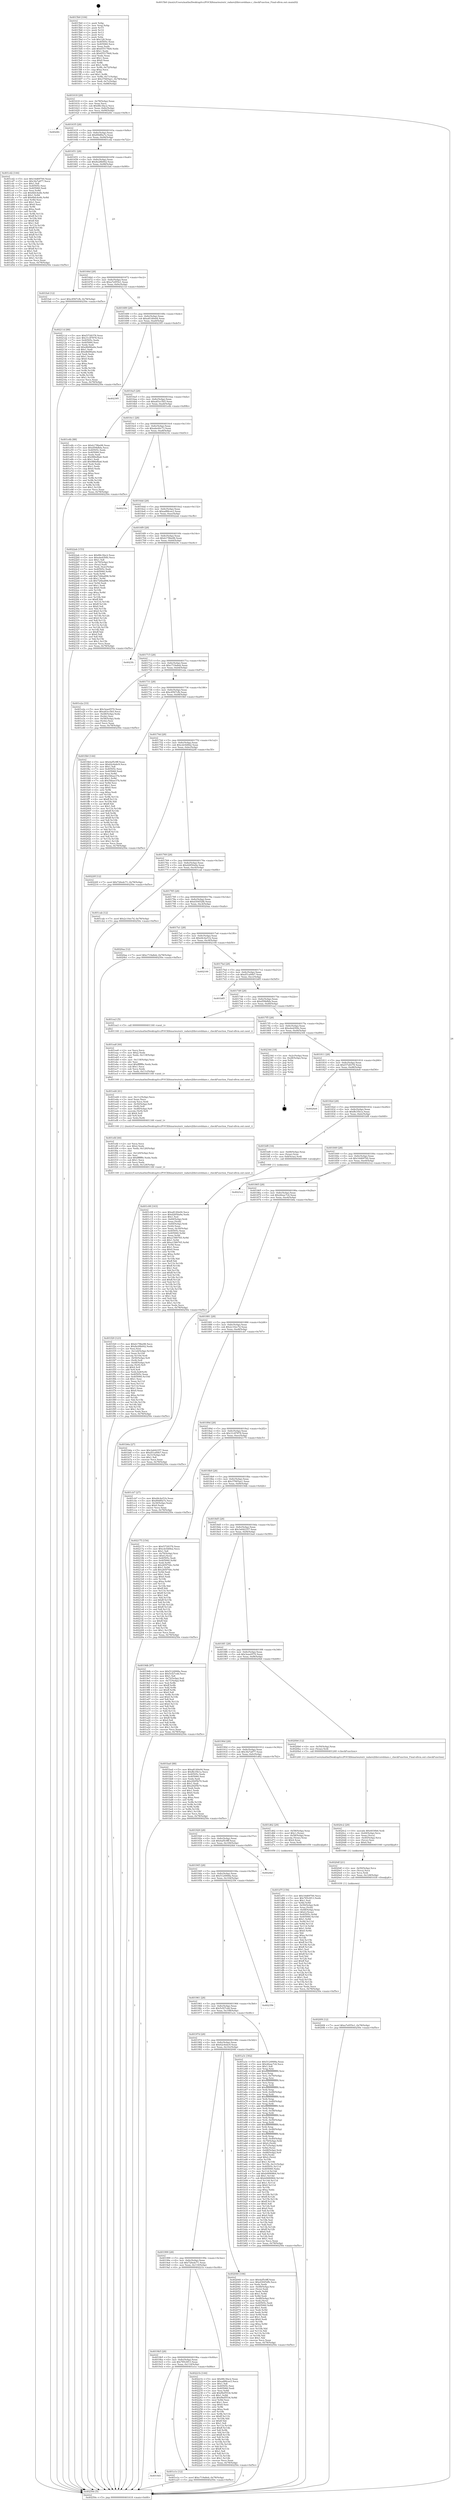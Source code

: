 digraph "0x4015b0" {
  label = "0x4015b0 (/mnt/c/Users/mathe/Desktop/tcc/POCII/binaries/extr_radare2librcoreblaze.c_checkFunction_Final-ollvm.out::main(0))"
  labelloc = "t"
  node[shape=record]

  Entry [label="",width=0.3,height=0.3,shape=circle,fillcolor=black,style=filled]
  "0x401618" [label="{
     0x401618 [29]\l
     | [instrs]\l
     &nbsp;&nbsp;0x401618 \<+3\>: mov -0x78(%rbp),%eax\l
     &nbsp;&nbsp;0x40161b \<+2\>: mov %eax,%ecx\l
     &nbsp;&nbsp;0x40161d \<+6\>: sub $0x88c3fac2,%ecx\l
     &nbsp;&nbsp;0x401623 \<+6\>: mov %eax,-0x8c(%rbp)\l
     &nbsp;&nbsp;0x401629 \<+6\>: mov %ecx,-0x90(%rbp)\l
     &nbsp;&nbsp;0x40162f \<+6\>: je 00000000004024fc \<main+0xf4c\>\l
  }"]
  "0x4024fc" [label="{
     0x4024fc\l
  }", style=dashed]
  "0x401635" [label="{
     0x401635 [28]\l
     | [instrs]\l
     &nbsp;&nbsp;0x401635 \<+5\>: jmp 000000000040163a \<main+0x8a\>\l
     &nbsp;&nbsp;0x40163a \<+6\>: mov -0x8c(%rbp),%eax\l
     &nbsp;&nbsp;0x401640 \<+5\>: sub $0x89df0a7e,%eax\l
     &nbsp;&nbsp;0x401645 \<+6\>: mov %eax,-0x94(%rbp)\l
     &nbsp;&nbsp;0x40164b \<+6\>: je 0000000000401cd2 \<main+0x722\>\l
  }"]
  Exit [label="",width=0.3,height=0.3,shape=circle,fillcolor=black,style=filled,peripheries=2]
  "0x401cd2" [label="{
     0x401cd2 [144]\l
     | [instrs]\l
     &nbsp;&nbsp;0x401cd2 \<+5\>: mov $0x16d69700,%eax\l
     &nbsp;&nbsp;0x401cd7 \<+5\>: mov $0x3fa7a877,%ecx\l
     &nbsp;&nbsp;0x401cdc \<+2\>: mov $0x1,%dl\l
     &nbsp;&nbsp;0x401cde \<+7\>: mov 0x40505c,%esi\l
     &nbsp;&nbsp;0x401ce5 \<+7\>: mov 0x405060,%edi\l
     &nbsp;&nbsp;0x401cec \<+3\>: mov %esi,%r8d\l
     &nbsp;&nbsp;0x401cef \<+7\>: sub $0x6bfc4a4b,%r8d\l
     &nbsp;&nbsp;0x401cf6 \<+4\>: sub $0x1,%r8d\l
     &nbsp;&nbsp;0x401cfa \<+7\>: add $0x6bfc4a4b,%r8d\l
     &nbsp;&nbsp;0x401d01 \<+4\>: imul %r8d,%esi\l
     &nbsp;&nbsp;0x401d05 \<+3\>: and $0x1,%esi\l
     &nbsp;&nbsp;0x401d08 \<+3\>: cmp $0x0,%esi\l
     &nbsp;&nbsp;0x401d0b \<+4\>: sete %r9b\l
     &nbsp;&nbsp;0x401d0f \<+3\>: cmp $0xa,%edi\l
     &nbsp;&nbsp;0x401d12 \<+4\>: setl %r10b\l
     &nbsp;&nbsp;0x401d16 \<+3\>: mov %r9b,%r11b\l
     &nbsp;&nbsp;0x401d19 \<+4\>: xor $0xff,%r11b\l
     &nbsp;&nbsp;0x401d1d \<+3\>: mov %r10b,%bl\l
     &nbsp;&nbsp;0x401d20 \<+3\>: xor $0xff,%bl\l
     &nbsp;&nbsp;0x401d23 \<+3\>: xor $0x1,%dl\l
     &nbsp;&nbsp;0x401d26 \<+3\>: mov %r11b,%r14b\l
     &nbsp;&nbsp;0x401d29 \<+4\>: and $0xff,%r14b\l
     &nbsp;&nbsp;0x401d2d \<+3\>: and %dl,%r9b\l
     &nbsp;&nbsp;0x401d30 \<+3\>: mov %bl,%r15b\l
     &nbsp;&nbsp;0x401d33 \<+4\>: and $0xff,%r15b\l
     &nbsp;&nbsp;0x401d37 \<+3\>: and %dl,%r10b\l
     &nbsp;&nbsp;0x401d3a \<+3\>: or %r9b,%r14b\l
     &nbsp;&nbsp;0x401d3d \<+3\>: or %r10b,%r15b\l
     &nbsp;&nbsp;0x401d40 \<+3\>: xor %r15b,%r14b\l
     &nbsp;&nbsp;0x401d43 \<+3\>: or %bl,%r11b\l
     &nbsp;&nbsp;0x401d46 \<+4\>: xor $0xff,%r11b\l
     &nbsp;&nbsp;0x401d4a \<+3\>: or $0x1,%dl\l
     &nbsp;&nbsp;0x401d4d \<+3\>: and %dl,%r11b\l
     &nbsp;&nbsp;0x401d50 \<+3\>: or %r11b,%r14b\l
     &nbsp;&nbsp;0x401d53 \<+4\>: test $0x1,%r14b\l
     &nbsp;&nbsp;0x401d57 \<+3\>: cmovne %ecx,%eax\l
     &nbsp;&nbsp;0x401d5a \<+3\>: mov %eax,-0x78(%rbp)\l
     &nbsp;&nbsp;0x401d5d \<+5\>: jmp 000000000040250e \<main+0xf5e\>\l
  }"]
  "0x401651" [label="{
     0x401651 [28]\l
     | [instrs]\l
     &nbsp;&nbsp;0x401651 \<+5\>: jmp 0000000000401656 \<main+0xa6\>\l
     &nbsp;&nbsp;0x401656 \<+6\>: mov -0x8c(%rbp),%eax\l
     &nbsp;&nbsp;0x40165c \<+5\>: sub $0x8e28b002,%eax\l
     &nbsp;&nbsp;0x401661 \<+6\>: mov %eax,-0x98(%rbp)\l
     &nbsp;&nbsp;0x401667 \<+6\>: je 0000000000401fa4 \<main+0x9f4\>\l
  }"]
  "0x4020f4" [label="{
     0x4020f4 [12]\l
     | [instrs]\l
     &nbsp;&nbsp;0x4020f4 \<+7\>: movl $0xa7e955e1,-0x78(%rbp)\l
     &nbsp;&nbsp;0x4020fb \<+5\>: jmp 000000000040250e \<main+0xf5e\>\l
  }"]
  "0x401fa4" [label="{
     0x401fa4 [12]\l
     | [instrs]\l
     &nbsp;&nbsp;0x401fa4 \<+7\>: movl $0xc8567cfb,-0x78(%rbp)\l
     &nbsp;&nbsp;0x401fab \<+5\>: jmp 000000000040250e \<main+0xf5e\>\l
  }"]
  "0x40166d" [label="{
     0x40166d [28]\l
     | [instrs]\l
     &nbsp;&nbsp;0x40166d \<+5\>: jmp 0000000000401672 \<main+0xc2\>\l
     &nbsp;&nbsp;0x401672 \<+6\>: mov -0x8c(%rbp),%eax\l
     &nbsp;&nbsp;0x401678 \<+5\>: sub $0xa7e955e1,%eax\l
     &nbsp;&nbsp;0x40167d \<+6\>: mov %eax,-0x9c(%rbp)\l
     &nbsp;&nbsp;0x401683 \<+6\>: je 000000000040211d \<main+0xb6d\>\l
  }"]
  "0x4020df" [label="{
     0x4020df [21]\l
     | [instrs]\l
     &nbsp;&nbsp;0x4020df \<+4\>: mov -0x50(%rbp),%rcx\l
     &nbsp;&nbsp;0x4020e3 \<+3\>: mov (%rcx),%rcx\l
     &nbsp;&nbsp;0x4020e6 \<+3\>: mov %rcx,%rdi\l
     &nbsp;&nbsp;0x4020e9 \<+6\>: mov %eax,-0x128(%rbp)\l
     &nbsp;&nbsp;0x4020ef \<+5\>: call 0000000000401030 \<free@plt\>\l
     | [calls]\l
     &nbsp;&nbsp;0x401030 \{1\} (unknown)\l
  }"]
  "0x40211d" [label="{
     0x40211d [88]\l
     | [instrs]\l
     &nbsp;&nbsp;0x40211d \<+5\>: mov $0xf3728378,%eax\l
     &nbsp;&nbsp;0x402122 \<+5\>: mov $0x31c87878,%ecx\l
     &nbsp;&nbsp;0x402127 \<+7\>: mov 0x40505c,%edx\l
     &nbsp;&nbsp;0x40212e \<+7\>: mov 0x405060,%esi\l
     &nbsp;&nbsp;0x402135 \<+2\>: mov %edx,%edi\l
     &nbsp;&nbsp;0x402137 \<+6\>: add $0xd8d96a0e,%edi\l
     &nbsp;&nbsp;0x40213d \<+3\>: sub $0x1,%edi\l
     &nbsp;&nbsp;0x402140 \<+6\>: sub $0xd8d96a0e,%edi\l
     &nbsp;&nbsp;0x402146 \<+3\>: imul %edi,%edx\l
     &nbsp;&nbsp;0x402149 \<+3\>: and $0x1,%edx\l
     &nbsp;&nbsp;0x40214c \<+3\>: cmp $0x0,%edx\l
     &nbsp;&nbsp;0x40214f \<+4\>: sete %r8b\l
     &nbsp;&nbsp;0x402153 \<+3\>: cmp $0xa,%esi\l
     &nbsp;&nbsp;0x402156 \<+4\>: setl %r9b\l
     &nbsp;&nbsp;0x40215a \<+3\>: mov %r8b,%r10b\l
     &nbsp;&nbsp;0x40215d \<+3\>: and %r9b,%r10b\l
     &nbsp;&nbsp;0x402160 \<+3\>: xor %r9b,%r8b\l
     &nbsp;&nbsp;0x402163 \<+3\>: or %r8b,%r10b\l
     &nbsp;&nbsp;0x402166 \<+4\>: test $0x1,%r10b\l
     &nbsp;&nbsp;0x40216a \<+3\>: cmovne %ecx,%eax\l
     &nbsp;&nbsp;0x40216d \<+3\>: mov %eax,-0x78(%rbp)\l
     &nbsp;&nbsp;0x402170 \<+5\>: jmp 000000000040250e \<main+0xf5e\>\l
  }"]
  "0x401689" [label="{
     0x401689 [28]\l
     | [instrs]\l
     &nbsp;&nbsp;0x401689 \<+5\>: jmp 000000000040168e \<main+0xde\>\l
     &nbsp;&nbsp;0x40168e \<+6\>: mov -0x8c(%rbp),%eax\l
     &nbsp;&nbsp;0x401694 \<+5\>: sub $0xa8140e04,%eax\l
     &nbsp;&nbsp;0x401699 \<+6\>: mov %eax,-0xa0(%rbp)\l
     &nbsp;&nbsp;0x40169f \<+6\>: je 0000000000402395 \<main+0xde5\>\l
  }"]
  "0x4020c2" [label="{
     0x4020c2 [29]\l
     | [instrs]\l
     &nbsp;&nbsp;0x4020c2 \<+10\>: movabs $0x4030b6,%rdi\l
     &nbsp;&nbsp;0x4020cc \<+4\>: mov -0x40(%rbp),%rcx\l
     &nbsp;&nbsp;0x4020d0 \<+2\>: mov %eax,(%rcx)\l
     &nbsp;&nbsp;0x4020d2 \<+4\>: mov -0x40(%rbp),%rcx\l
     &nbsp;&nbsp;0x4020d6 \<+2\>: mov (%rcx),%esi\l
     &nbsp;&nbsp;0x4020d8 \<+2\>: mov $0x0,%al\l
     &nbsp;&nbsp;0x4020da \<+5\>: call 0000000000401040 \<printf@plt\>\l
     | [calls]\l
     &nbsp;&nbsp;0x401040 \{1\} (unknown)\l
  }"]
  "0x402395" [label="{
     0x402395\l
  }", style=dashed]
  "0x4016a5" [label="{
     0x4016a5 [28]\l
     | [instrs]\l
     &nbsp;&nbsp;0x4016a5 \<+5\>: jmp 00000000004016aa \<main+0xfa\>\l
     &nbsp;&nbsp;0x4016aa \<+6\>: mov -0x8c(%rbp),%eax\l
     &nbsp;&nbsp;0x4016b0 \<+5\>: sub $0xa83cc5b5,%eax\l
     &nbsp;&nbsp;0x4016b5 \<+6\>: mov %eax,-0xa4(%rbp)\l
     &nbsp;&nbsp;0x4016bb \<+6\>: je 0000000000401e4b \<main+0x89b\>\l
  }"]
  "0x401f29" [label="{
     0x401f29 [123]\l
     | [instrs]\l
     &nbsp;&nbsp;0x401f29 \<+5\>: mov $0xb178be98,%ecx\l
     &nbsp;&nbsp;0x401f2e \<+5\>: mov $0x8e28b002,%edx\l
     &nbsp;&nbsp;0x401f33 \<+2\>: xor %esi,%esi\l
     &nbsp;&nbsp;0x401f35 \<+7\>: mov -0x124(%rbp),%r10d\l
     &nbsp;&nbsp;0x401f3c \<+4\>: imul %eax,%r10d\l
     &nbsp;&nbsp;0x401f40 \<+3\>: movslq %r10d,%rdi\l
     &nbsp;&nbsp;0x401f43 \<+4\>: mov -0x50(%rbp),%r8\l
     &nbsp;&nbsp;0x401f47 \<+3\>: mov (%r8),%r8\l
     &nbsp;&nbsp;0x401f4a \<+4\>: mov -0x48(%rbp),%r9\l
     &nbsp;&nbsp;0x401f4e \<+3\>: movslq (%r9),%r9\l
     &nbsp;&nbsp;0x401f51 \<+4\>: shl $0x4,%r9\l
     &nbsp;&nbsp;0x401f55 \<+3\>: add %r9,%r8\l
     &nbsp;&nbsp;0x401f58 \<+4\>: mov %rdi,0x8(%r8)\l
     &nbsp;&nbsp;0x401f5c \<+7\>: mov 0x40505c,%eax\l
     &nbsp;&nbsp;0x401f63 \<+8\>: mov 0x405060,%r10d\l
     &nbsp;&nbsp;0x401f6b \<+3\>: sub $0x1,%esi\l
     &nbsp;&nbsp;0x401f6e \<+3\>: mov %eax,%r11d\l
     &nbsp;&nbsp;0x401f71 \<+3\>: add %esi,%r11d\l
     &nbsp;&nbsp;0x401f74 \<+4\>: imul %r11d,%eax\l
     &nbsp;&nbsp;0x401f78 \<+3\>: and $0x1,%eax\l
     &nbsp;&nbsp;0x401f7b \<+3\>: cmp $0x0,%eax\l
     &nbsp;&nbsp;0x401f7e \<+3\>: sete %bl\l
     &nbsp;&nbsp;0x401f81 \<+4\>: cmp $0xa,%r10d\l
     &nbsp;&nbsp;0x401f85 \<+4\>: setl %r14b\l
     &nbsp;&nbsp;0x401f89 \<+3\>: mov %bl,%r15b\l
     &nbsp;&nbsp;0x401f8c \<+3\>: and %r14b,%r15b\l
     &nbsp;&nbsp;0x401f8f \<+3\>: xor %r14b,%bl\l
     &nbsp;&nbsp;0x401f92 \<+3\>: or %bl,%r15b\l
     &nbsp;&nbsp;0x401f95 \<+4\>: test $0x1,%r15b\l
     &nbsp;&nbsp;0x401f99 \<+3\>: cmovne %edx,%ecx\l
     &nbsp;&nbsp;0x401f9c \<+3\>: mov %ecx,-0x78(%rbp)\l
     &nbsp;&nbsp;0x401f9f \<+5\>: jmp 000000000040250e \<main+0xf5e\>\l
  }"]
  "0x401e4b" [label="{
     0x401e4b [88]\l
     | [instrs]\l
     &nbsp;&nbsp;0x401e4b \<+5\>: mov $0xb178be98,%eax\l
     &nbsp;&nbsp;0x401e50 \<+5\>: mov $0xd59bfbfa,%ecx\l
     &nbsp;&nbsp;0x401e55 \<+7\>: mov 0x40505c,%edx\l
     &nbsp;&nbsp;0x401e5c \<+7\>: mov 0x405060,%esi\l
     &nbsp;&nbsp;0x401e63 \<+2\>: mov %edx,%edi\l
     &nbsp;&nbsp;0x401e65 \<+6\>: sub $0x986efba6,%edi\l
     &nbsp;&nbsp;0x401e6b \<+3\>: sub $0x1,%edi\l
     &nbsp;&nbsp;0x401e6e \<+6\>: add $0x986efba6,%edi\l
     &nbsp;&nbsp;0x401e74 \<+3\>: imul %edi,%edx\l
     &nbsp;&nbsp;0x401e77 \<+3\>: and $0x1,%edx\l
     &nbsp;&nbsp;0x401e7a \<+3\>: cmp $0x0,%edx\l
     &nbsp;&nbsp;0x401e7d \<+4\>: sete %r8b\l
     &nbsp;&nbsp;0x401e81 \<+3\>: cmp $0xa,%esi\l
     &nbsp;&nbsp;0x401e84 \<+4\>: setl %r9b\l
     &nbsp;&nbsp;0x401e88 \<+3\>: mov %r8b,%r10b\l
     &nbsp;&nbsp;0x401e8b \<+3\>: and %r9b,%r10b\l
     &nbsp;&nbsp;0x401e8e \<+3\>: xor %r9b,%r8b\l
     &nbsp;&nbsp;0x401e91 \<+3\>: or %r8b,%r10b\l
     &nbsp;&nbsp;0x401e94 \<+4\>: test $0x1,%r10b\l
     &nbsp;&nbsp;0x401e98 \<+3\>: cmovne %ecx,%eax\l
     &nbsp;&nbsp;0x401e9b \<+3\>: mov %eax,-0x78(%rbp)\l
     &nbsp;&nbsp;0x401e9e \<+5\>: jmp 000000000040250e \<main+0xf5e\>\l
  }"]
  "0x4016c1" [label="{
     0x4016c1 [28]\l
     | [instrs]\l
     &nbsp;&nbsp;0x4016c1 \<+5\>: jmp 00000000004016c6 \<main+0x116\>\l
     &nbsp;&nbsp;0x4016c6 \<+6\>: mov -0x8c(%rbp),%eax\l
     &nbsp;&nbsp;0x4016cc \<+5\>: sub $0xabe44c73,%eax\l
     &nbsp;&nbsp;0x4016d1 \<+6\>: mov %eax,-0xa8(%rbp)\l
     &nbsp;&nbsp;0x4016d7 \<+6\>: je 000000000040210c \<main+0xb5c\>\l
  }"]
  "0x401efd" [label="{
     0x401efd [44]\l
     | [instrs]\l
     &nbsp;&nbsp;0x401efd \<+2\>: xor %ecx,%ecx\l
     &nbsp;&nbsp;0x401eff \<+5\>: mov $0x2,%edx\l
     &nbsp;&nbsp;0x401f04 \<+6\>: mov %edx,-0x120(%rbp)\l
     &nbsp;&nbsp;0x401f0a \<+1\>: cltd\l
     &nbsp;&nbsp;0x401f0b \<+6\>: mov -0x120(%rbp),%esi\l
     &nbsp;&nbsp;0x401f11 \<+2\>: idiv %esi\l
     &nbsp;&nbsp;0x401f13 \<+6\>: imul $0xfffffffe,%edx,%edx\l
     &nbsp;&nbsp;0x401f19 \<+3\>: sub $0x1,%ecx\l
     &nbsp;&nbsp;0x401f1c \<+2\>: sub %ecx,%edx\l
     &nbsp;&nbsp;0x401f1e \<+6\>: mov %edx,-0x124(%rbp)\l
     &nbsp;&nbsp;0x401f24 \<+5\>: call 0000000000401160 \<next_i\>\l
     | [calls]\l
     &nbsp;&nbsp;0x401160 \{1\} (/mnt/c/Users/mathe/Desktop/tcc/POCII/binaries/extr_radare2librcoreblaze.c_checkFunction_Final-ollvm.out::next_i)\l
  }"]
  "0x40210c" [label="{
     0x40210c\l
  }", style=dashed]
  "0x4016dd" [label="{
     0x4016dd [28]\l
     | [instrs]\l
     &nbsp;&nbsp;0x4016dd \<+5\>: jmp 00000000004016e2 \<main+0x132\>\l
     &nbsp;&nbsp;0x4016e2 \<+6\>: mov -0x8c(%rbp),%eax\l
     &nbsp;&nbsp;0x4016e8 \<+5\>: sub $0xad88cee3,%eax\l
     &nbsp;&nbsp;0x4016ed \<+6\>: mov %eax,-0xac(%rbp)\l
     &nbsp;&nbsp;0x4016f3 \<+6\>: je 00000000004022ab \<main+0xcfb\>\l
  }"]
  "0x401ed4" [label="{
     0x401ed4 [41]\l
     | [instrs]\l
     &nbsp;&nbsp;0x401ed4 \<+6\>: mov -0x11c(%rbp),%ecx\l
     &nbsp;&nbsp;0x401eda \<+3\>: imul %eax,%ecx\l
     &nbsp;&nbsp;0x401edd \<+3\>: movslq %ecx,%rdi\l
     &nbsp;&nbsp;0x401ee0 \<+4\>: mov -0x50(%rbp),%r8\l
     &nbsp;&nbsp;0x401ee4 \<+3\>: mov (%r8),%r8\l
     &nbsp;&nbsp;0x401ee7 \<+4\>: mov -0x48(%rbp),%r9\l
     &nbsp;&nbsp;0x401eeb \<+3\>: movslq (%r9),%r9\l
     &nbsp;&nbsp;0x401eee \<+4\>: shl $0x4,%r9\l
     &nbsp;&nbsp;0x401ef2 \<+3\>: add %r9,%r8\l
     &nbsp;&nbsp;0x401ef5 \<+3\>: mov %rdi,(%r8)\l
     &nbsp;&nbsp;0x401ef8 \<+5\>: call 0000000000401160 \<next_i\>\l
     | [calls]\l
     &nbsp;&nbsp;0x401160 \{1\} (/mnt/c/Users/mathe/Desktop/tcc/POCII/binaries/extr_radare2librcoreblaze.c_checkFunction_Final-ollvm.out::next_i)\l
  }"]
  "0x4022ab" [label="{
     0x4022ab [153]\l
     | [instrs]\l
     &nbsp;&nbsp;0x4022ab \<+5\>: mov $0x88c3fac2,%eax\l
     &nbsp;&nbsp;0x4022b0 \<+5\>: mov $0xebeb50fe,%ecx\l
     &nbsp;&nbsp;0x4022b5 \<+2\>: mov $0x1,%dl\l
     &nbsp;&nbsp;0x4022b7 \<+4\>: mov -0x70(%rbp),%rsi\l
     &nbsp;&nbsp;0x4022bb \<+2\>: mov (%rsi),%edi\l
     &nbsp;&nbsp;0x4022bd \<+3\>: mov %edi,-0x2c(%rbp)\l
     &nbsp;&nbsp;0x4022c0 \<+7\>: mov 0x40505c,%edi\l
     &nbsp;&nbsp;0x4022c7 \<+8\>: mov 0x405060,%r8d\l
     &nbsp;&nbsp;0x4022cf \<+3\>: mov %edi,%r9d\l
     &nbsp;&nbsp;0x4022d2 \<+7\>: add $0x726ba896,%r9d\l
     &nbsp;&nbsp;0x4022d9 \<+4\>: sub $0x1,%r9d\l
     &nbsp;&nbsp;0x4022dd \<+7\>: sub $0x726ba896,%r9d\l
     &nbsp;&nbsp;0x4022e4 \<+4\>: imul %r9d,%edi\l
     &nbsp;&nbsp;0x4022e8 \<+3\>: and $0x1,%edi\l
     &nbsp;&nbsp;0x4022eb \<+3\>: cmp $0x0,%edi\l
     &nbsp;&nbsp;0x4022ee \<+4\>: sete %r10b\l
     &nbsp;&nbsp;0x4022f2 \<+4\>: cmp $0xa,%r8d\l
     &nbsp;&nbsp;0x4022f6 \<+4\>: setl %r11b\l
     &nbsp;&nbsp;0x4022fa \<+3\>: mov %r10b,%bl\l
     &nbsp;&nbsp;0x4022fd \<+3\>: xor $0xff,%bl\l
     &nbsp;&nbsp;0x402300 \<+3\>: mov %r11b,%r14b\l
     &nbsp;&nbsp;0x402303 \<+4\>: xor $0xff,%r14b\l
     &nbsp;&nbsp;0x402307 \<+3\>: xor $0x0,%dl\l
     &nbsp;&nbsp;0x40230a \<+3\>: mov %bl,%r15b\l
     &nbsp;&nbsp;0x40230d \<+4\>: and $0x0,%r15b\l
     &nbsp;&nbsp;0x402311 \<+3\>: and %dl,%r10b\l
     &nbsp;&nbsp;0x402314 \<+3\>: mov %r14b,%r12b\l
     &nbsp;&nbsp;0x402317 \<+4\>: and $0x0,%r12b\l
     &nbsp;&nbsp;0x40231b \<+3\>: and %dl,%r11b\l
     &nbsp;&nbsp;0x40231e \<+3\>: or %r10b,%r15b\l
     &nbsp;&nbsp;0x402321 \<+3\>: or %r11b,%r12b\l
     &nbsp;&nbsp;0x402324 \<+3\>: xor %r12b,%r15b\l
     &nbsp;&nbsp;0x402327 \<+3\>: or %r14b,%bl\l
     &nbsp;&nbsp;0x40232a \<+3\>: xor $0xff,%bl\l
     &nbsp;&nbsp;0x40232d \<+3\>: or $0x0,%dl\l
     &nbsp;&nbsp;0x402330 \<+2\>: and %dl,%bl\l
     &nbsp;&nbsp;0x402332 \<+3\>: or %bl,%r15b\l
     &nbsp;&nbsp;0x402335 \<+4\>: test $0x1,%r15b\l
     &nbsp;&nbsp;0x402339 \<+3\>: cmovne %ecx,%eax\l
     &nbsp;&nbsp;0x40233c \<+3\>: mov %eax,-0x78(%rbp)\l
     &nbsp;&nbsp;0x40233f \<+5\>: jmp 000000000040250e \<main+0xf5e\>\l
  }"]
  "0x4016f9" [label="{
     0x4016f9 [28]\l
     | [instrs]\l
     &nbsp;&nbsp;0x4016f9 \<+5\>: jmp 00000000004016fe \<main+0x14e\>\l
     &nbsp;&nbsp;0x4016fe \<+6\>: mov -0x8c(%rbp),%eax\l
     &nbsp;&nbsp;0x401704 \<+5\>: sub $0xb178be98,%eax\l
     &nbsp;&nbsp;0x401709 \<+6\>: mov %eax,-0xb0(%rbp)\l
     &nbsp;&nbsp;0x40170f \<+6\>: je 00000000004023fc \<main+0xe4c\>\l
  }"]
  "0x401ea8" [label="{
     0x401ea8 [44]\l
     | [instrs]\l
     &nbsp;&nbsp;0x401ea8 \<+2\>: xor %ecx,%ecx\l
     &nbsp;&nbsp;0x401eaa \<+5\>: mov $0x2,%edx\l
     &nbsp;&nbsp;0x401eaf \<+6\>: mov %edx,-0x118(%rbp)\l
     &nbsp;&nbsp;0x401eb5 \<+1\>: cltd\l
     &nbsp;&nbsp;0x401eb6 \<+6\>: mov -0x118(%rbp),%esi\l
     &nbsp;&nbsp;0x401ebc \<+2\>: idiv %esi\l
     &nbsp;&nbsp;0x401ebe \<+6\>: imul $0xfffffffe,%edx,%edx\l
     &nbsp;&nbsp;0x401ec4 \<+3\>: sub $0x1,%ecx\l
     &nbsp;&nbsp;0x401ec7 \<+2\>: sub %ecx,%edx\l
     &nbsp;&nbsp;0x401ec9 \<+6\>: mov %edx,-0x11c(%rbp)\l
     &nbsp;&nbsp;0x401ecf \<+5\>: call 0000000000401160 \<next_i\>\l
     | [calls]\l
     &nbsp;&nbsp;0x401160 \{1\} (/mnt/c/Users/mathe/Desktop/tcc/POCII/binaries/extr_radare2librcoreblaze.c_checkFunction_Final-ollvm.out::next_i)\l
  }"]
  "0x4023fc" [label="{
     0x4023fc\l
  }", style=dashed]
  "0x401715" [label="{
     0x401715 [28]\l
     | [instrs]\l
     &nbsp;&nbsp;0x401715 \<+5\>: jmp 000000000040171a \<main+0x16a\>\l
     &nbsp;&nbsp;0x40171a \<+6\>: mov -0x8c(%rbp),%eax\l
     &nbsp;&nbsp;0x401720 \<+5\>: sub $0xc719a8eb,%eax\l
     &nbsp;&nbsp;0x401725 \<+6\>: mov %eax,-0xb4(%rbp)\l
     &nbsp;&nbsp;0x40172b \<+6\>: je 0000000000401e2a \<main+0x87a\>\l
  }"]
  "0x4019d1" [label="{
     0x4019d1\l
  }", style=dashed]
  "0x401e2a" [label="{
     0x401e2a [33]\l
     | [instrs]\l
     &nbsp;&nbsp;0x401e2a \<+5\>: mov $0x3eae0570,%eax\l
     &nbsp;&nbsp;0x401e2f \<+5\>: mov $0xa83cc5b5,%ecx\l
     &nbsp;&nbsp;0x401e34 \<+4\>: mov -0x48(%rbp),%rdx\l
     &nbsp;&nbsp;0x401e38 \<+2\>: mov (%rdx),%esi\l
     &nbsp;&nbsp;0x401e3a \<+4\>: mov -0x58(%rbp),%rdx\l
     &nbsp;&nbsp;0x401e3e \<+2\>: cmp (%rdx),%esi\l
     &nbsp;&nbsp;0x401e40 \<+3\>: cmovl %ecx,%eax\l
     &nbsp;&nbsp;0x401e43 \<+3\>: mov %eax,-0x78(%rbp)\l
     &nbsp;&nbsp;0x401e46 \<+5\>: jmp 000000000040250e \<main+0xf5e\>\l
  }"]
  "0x401731" [label="{
     0x401731 [28]\l
     | [instrs]\l
     &nbsp;&nbsp;0x401731 \<+5\>: jmp 0000000000401736 \<main+0x186\>\l
     &nbsp;&nbsp;0x401736 \<+6\>: mov -0x8c(%rbp),%eax\l
     &nbsp;&nbsp;0x40173c \<+5\>: sub $0xc8567cfb,%eax\l
     &nbsp;&nbsp;0x401741 \<+6\>: mov %eax,-0xb8(%rbp)\l
     &nbsp;&nbsp;0x401747 \<+6\>: je 0000000000401fb0 \<main+0xa00\>\l
  }"]
  "0x401e1e" [label="{
     0x401e1e [12]\l
     | [instrs]\l
     &nbsp;&nbsp;0x401e1e \<+7\>: movl $0xc719a8eb,-0x78(%rbp)\l
     &nbsp;&nbsp;0x401e25 \<+5\>: jmp 000000000040250e \<main+0xf5e\>\l
  }"]
  "0x401fb0" [label="{
     0x401fb0 [144]\l
     | [instrs]\l
     &nbsp;&nbsp;0x401fb0 \<+5\>: mov $0x4af5c9ff,%eax\l
     &nbsp;&nbsp;0x401fb5 \<+5\>: mov $0x62c6ebc9,%ecx\l
     &nbsp;&nbsp;0x401fba \<+2\>: mov $0x1,%dl\l
     &nbsp;&nbsp;0x401fbc \<+7\>: mov 0x40505c,%esi\l
     &nbsp;&nbsp;0x401fc3 \<+7\>: mov 0x405060,%edi\l
     &nbsp;&nbsp;0x401fca \<+3\>: mov %esi,%r8d\l
     &nbsp;&nbsp;0x401fcd \<+7\>: add $0x54bae37b,%r8d\l
     &nbsp;&nbsp;0x401fd4 \<+4\>: sub $0x1,%r8d\l
     &nbsp;&nbsp;0x401fd8 \<+7\>: sub $0x54bae37b,%r8d\l
     &nbsp;&nbsp;0x401fdf \<+4\>: imul %r8d,%esi\l
     &nbsp;&nbsp;0x401fe3 \<+3\>: and $0x1,%esi\l
     &nbsp;&nbsp;0x401fe6 \<+3\>: cmp $0x0,%esi\l
     &nbsp;&nbsp;0x401fe9 \<+4\>: sete %r9b\l
     &nbsp;&nbsp;0x401fed \<+3\>: cmp $0xa,%edi\l
     &nbsp;&nbsp;0x401ff0 \<+4\>: setl %r10b\l
     &nbsp;&nbsp;0x401ff4 \<+3\>: mov %r9b,%r11b\l
     &nbsp;&nbsp;0x401ff7 \<+4\>: xor $0xff,%r11b\l
     &nbsp;&nbsp;0x401ffb \<+3\>: mov %r10b,%bl\l
     &nbsp;&nbsp;0x401ffe \<+3\>: xor $0xff,%bl\l
     &nbsp;&nbsp;0x402001 \<+3\>: xor $0x1,%dl\l
     &nbsp;&nbsp;0x402004 \<+3\>: mov %r11b,%r14b\l
     &nbsp;&nbsp;0x402007 \<+4\>: and $0xff,%r14b\l
     &nbsp;&nbsp;0x40200b \<+3\>: and %dl,%r9b\l
     &nbsp;&nbsp;0x40200e \<+3\>: mov %bl,%r15b\l
     &nbsp;&nbsp;0x402011 \<+4\>: and $0xff,%r15b\l
     &nbsp;&nbsp;0x402015 \<+3\>: and %dl,%r10b\l
     &nbsp;&nbsp;0x402018 \<+3\>: or %r9b,%r14b\l
     &nbsp;&nbsp;0x40201b \<+3\>: or %r10b,%r15b\l
     &nbsp;&nbsp;0x40201e \<+3\>: xor %r15b,%r14b\l
     &nbsp;&nbsp;0x402021 \<+3\>: or %bl,%r11b\l
     &nbsp;&nbsp;0x402024 \<+4\>: xor $0xff,%r11b\l
     &nbsp;&nbsp;0x402028 \<+3\>: or $0x1,%dl\l
     &nbsp;&nbsp;0x40202b \<+3\>: and %dl,%r11b\l
     &nbsp;&nbsp;0x40202e \<+3\>: or %r11b,%r14b\l
     &nbsp;&nbsp;0x402031 \<+4\>: test $0x1,%r14b\l
     &nbsp;&nbsp;0x402035 \<+3\>: cmovne %ecx,%eax\l
     &nbsp;&nbsp;0x402038 \<+3\>: mov %eax,-0x78(%rbp)\l
     &nbsp;&nbsp;0x40203b \<+5\>: jmp 000000000040250e \<main+0xf5e\>\l
  }"]
  "0x40174d" [label="{
     0x40174d [28]\l
     | [instrs]\l
     &nbsp;&nbsp;0x40174d \<+5\>: jmp 0000000000401752 \<main+0x1a2\>\l
     &nbsp;&nbsp;0x401752 \<+6\>: mov -0x8c(%rbp),%eax\l
     &nbsp;&nbsp;0x401758 \<+5\>: sub $0xcdc0d0b2,%eax\l
     &nbsp;&nbsp;0x40175d \<+6\>: mov %eax,-0xbc(%rbp)\l
     &nbsp;&nbsp;0x401763 \<+6\>: je 000000000040220f \<main+0xc5f\>\l
  }"]
  "0x4019b5" [label="{
     0x4019b5 [28]\l
     | [instrs]\l
     &nbsp;&nbsp;0x4019b5 \<+5\>: jmp 00000000004019ba \<main+0x40a\>\l
     &nbsp;&nbsp;0x4019ba \<+6\>: mov -0x8c(%rbp),%eax\l
     &nbsp;&nbsp;0x4019c0 \<+5\>: sub $0x785c0f13,%eax\l
     &nbsp;&nbsp;0x4019c5 \<+6\>: mov %eax,-0x114(%rbp)\l
     &nbsp;&nbsp;0x4019cb \<+6\>: je 0000000000401e1e \<main+0x86e\>\l
  }"]
  "0x40220f" [label="{
     0x40220f [12]\l
     | [instrs]\l
     &nbsp;&nbsp;0x40220f \<+7\>: movl $0x726edc71,-0x78(%rbp)\l
     &nbsp;&nbsp;0x402216 \<+5\>: jmp 000000000040250e \<main+0xf5e\>\l
  }"]
  "0x401769" [label="{
     0x401769 [28]\l
     | [instrs]\l
     &nbsp;&nbsp;0x401769 \<+5\>: jmp 000000000040176e \<main+0x1be\>\l
     &nbsp;&nbsp;0x40176e \<+6\>: mov -0x8c(%rbp),%eax\l
     &nbsp;&nbsp;0x401774 \<+5\>: sub $0xd2850a9a,%eax\l
     &nbsp;&nbsp;0x401779 \<+6\>: mov %eax,-0xc0(%rbp)\l
     &nbsp;&nbsp;0x40177f \<+6\>: je 0000000000401cab \<main+0x6fb\>\l
  }"]
  "0x40221b" [label="{
     0x40221b [144]\l
     | [instrs]\l
     &nbsp;&nbsp;0x40221b \<+5\>: mov $0x88c3fac2,%eax\l
     &nbsp;&nbsp;0x402220 \<+5\>: mov $0xad88cee3,%ecx\l
     &nbsp;&nbsp;0x402225 \<+2\>: mov $0x1,%dl\l
     &nbsp;&nbsp;0x402227 \<+7\>: mov 0x40505c,%esi\l
     &nbsp;&nbsp;0x40222e \<+7\>: mov 0x405060,%edi\l
     &nbsp;&nbsp;0x402235 \<+3\>: mov %esi,%r8d\l
     &nbsp;&nbsp;0x402238 \<+7\>: add $0xf9ef5534,%r8d\l
     &nbsp;&nbsp;0x40223f \<+4\>: sub $0x1,%r8d\l
     &nbsp;&nbsp;0x402243 \<+7\>: sub $0xf9ef5534,%r8d\l
     &nbsp;&nbsp;0x40224a \<+4\>: imul %r8d,%esi\l
     &nbsp;&nbsp;0x40224e \<+3\>: and $0x1,%esi\l
     &nbsp;&nbsp;0x402251 \<+3\>: cmp $0x0,%esi\l
     &nbsp;&nbsp;0x402254 \<+4\>: sete %r9b\l
     &nbsp;&nbsp;0x402258 \<+3\>: cmp $0xa,%edi\l
     &nbsp;&nbsp;0x40225b \<+4\>: setl %r10b\l
     &nbsp;&nbsp;0x40225f \<+3\>: mov %r9b,%r11b\l
     &nbsp;&nbsp;0x402262 \<+4\>: xor $0xff,%r11b\l
     &nbsp;&nbsp;0x402266 \<+3\>: mov %r10b,%bl\l
     &nbsp;&nbsp;0x402269 \<+3\>: xor $0xff,%bl\l
     &nbsp;&nbsp;0x40226c \<+3\>: xor $0x1,%dl\l
     &nbsp;&nbsp;0x40226f \<+3\>: mov %r11b,%r14b\l
     &nbsp;&nbsp;0x402272 \<+4\>: and $0xff,%r14b\l
     &nbsp;&nbsp;0x402276 \<+3\>: and %dl,%r9b\l
     &nbsp;&nbsp;0x402279 \<+3\>: mov %bl,%r15b\l
     &nbsp;&nbsp;0x40227c \<+4\>: and $0xff,%r15b\l
     &nbsp;&nbsp;0x402280 \<+3\>: and %dl,%r10b\l
     &nbsp;&nbsp;0x402283 \<+3\>: or %r9b,%r14b\l
     &nbsp;&nbsp;0x402286 \<+3\>: or %r10b,%r15b\l
     &nbsp;&nbsp;0x402289 \<+3\>: xor %r15b,%r14b\l
     &nbsp;&nbsp;0x40228c \<+3\>: or %bl,%r11b\l
     &nbsp;&nbsp;0x40228f \<+4\>: xor $0xff,%r11b\l
     &nbsp;&nbsp;0x402293 \<+3\>: or $0x1,%dl\l
     &nbsp;&nbsp;0x402296 \<+3\>: and %dl,%r11b\l
     &nbsp;&nbsp;0x402299 \<+3\>: or %r11b,%r14b\l
     &nbsp;&nbsp;0x40229c \<+4\>: test $0x1,%r14b\l
     &nbsp;&nbsp;0x4022a0 \<+3\>: cmovne %ecx,%eax\l
     &nbsp;&nbsp;0x4022a3 \<+3\>: mov %eax,-0x78(%rbp)\l
     &nbsp;&nbsp;0x4022a6 \<+5\>: jmp 000000000040250e \<main+0xf5e\>\l
  }"]
  "0x401cab" [label="{
     0x401cab [12]\l
     | [instrs]\l
     &nbsp;&nbsp;0x401cab \<+7\>: movl $0x2c10ec7d,-0x78(%rbp)\l
     &nbsp;&nbsp;0x401cb2 \<+5\>: jmp 000000000040250e \<main+0xf5e\>\l
  }"]
  "0x401785" [label="{
     0x401785 [28]\l
     | [instrs]\l
     &nbsp;&nbsp;0x401785 \<+5\>: jmp 000000000040178a \<main+0x1da\>\l
     &nbsp;&nbsp;0x40178a \<+6\>: mov -0x8c(%rbp),%eax\l
     &nbsp;&nbsp;0x401790 \<+5\>: sub $0xd30452fb,%eax\l
     &nbsp;&nbsp;0x401795 \<+6\>: mov %eax,-0xc4(%rbp)\l
     &nbsp;&nbsp;0x40179b \<+6\>: je 00000000004020aa \<main+0xafa\>\l
  }"]
  "0x401999" [label="{
     0x401999 [28]\l
     | [instrs]\l
     &nbsp;&nbsp;0x401999 \<+5\>: jmp 000000000040199e \<main+0x3ee\>\l
     &nbsp;&nbsp;0x40199e \<+6\>: mov -0x8c(%rbp),%eax\l
     &nbsp;&nbsp;0x4019a4 \<+5\>: sub $0x726edc71,%eax\l
     &nbsp;&nbsp;0x4019a9 \<+6\>: mov %eax,-0x110(%rbp)\l
     &nbsp;&nbsp;0x4019af \<+6\>: je 000000000040221b \<main+0xc6b\>\l
  }"]
  "0x4020aa" [label="{
     0x4020aa [12]\l
     | [instrs]\l
     &nbsp;&nbsp;0x4020aa \<+7\>: movl $0xc719a8eb,-0x78(%rbp)\l
     &nbsp;&nbsp;0x4020b1 \<+5\>: jmp 000000000040250e \<main+0xf5e\>\l
  }"]
  "0x4017a1" [label="{
     0x4017a1 [28]\l
     | [instrs]\l
     &nbsp;&nbsp;0x4017a1 \<+5\>: jmp 00000000004017a6 \<main+0x1f6\>\l
     &nbsp;&nbsp;0x4017a6 \<+6\>: mov -0x8c(%rbp),%eax\l
     &nbsp;&nbsp;0x4017ac \<+5\>: sub $0xd4c4a51b,%eax\l
     &nbsp;&nbsp;0x4017b1 \<+6\>: mov %eax,-0xc8(%rbp)\l
     &nbsp;&nbsp;0x4017b7 \<+6\>: je 0000000000402100 \<main+0xb50\>\l
  }"]
  "0x402040" [label="{
     0x402040 [106]\l
     | [instrs]\l
     &nbsp;&nbsp;0x402040 \<+5\>: mov $0x4af5c9ff,%eax\l
     &nbsp;&nbsp;0x402045 \<+5\>: mov $0xd30452fb,%ecx\l
     &nbsp;&nbsp;0x40204a \<+2\>: xor %edx,%edx\l
     &nbsp;&nbsp;0x40204c \<+4\>: mov -0x48(%rbp),%rsi\l
     &nbsp;&nbsp;0x402050 \<+2\>: mov (%rsi),%edi\l
     &nbsp;&nbsp;0x402052 \<+3\>: mov %edx,%r8d\l
     &nbsp;&nbsp;0x402055 \<+4\>: sub $0x1,%r8d\l
     &nbsp;&nbsp;0x402059 \<+3\>: sub %r8d,%edi\l
     &nbsp;&nbsp;0x40205c \<+4\>: mov -0x48(%rbp),%rsi\l
     &nbsp;&nbsp;0x402060 \<+2\>: mov %edi,(%rsi)\l
     &nbsp;&nbsp;0x402062 \<+7\>: mov 0x40505c,%edi\l
     &nbsp;&nbsp;0x402069 \<+8\>: mov 0x405060,%r8d\l
     &nbsp;&nbsp;0x402071 \<+3\>: sub $0x1,%edx\l
     &nbsp;&nbsp;0x402074 \<+3\>: mov %edi,%r9d\l
     &nbsp;&nbsp;0x402077 \<+3\>: add %edx,%r9d\l
     &nbsp;&nbsp;0x40207a \<+4\>: imul %r9d,%edi\l
     &nbsp;&nbsp;0x40207e \<+3\>: and $0x1,%edi\l
     &nbsp;&nbsp;0x402081 \<+3\>: cmp $0x0,%edi\l
     &nbsp;&nbsp;0x402084 \<+4\>: sete %r10b\l
     &nbsp;&nbsp;0x402088 \<+4\>: cmp $0xa,%r8d\l
     &nbsp;&nbsp;0x40208c \<+4\>: setl %r11b\l
     &nbsp;&nbsp;0x402090 \<+3\>: mov %r10b,%bl\l
     &nbsp;&nbsp;0x402093 \<+3\>: and %r11b,%bl\l
     &nbsp;&nbsp;0x402096 \<+3\>: xor %r11b,%r10b\l
     &nbsp;&nbsp;0x402099 \<+3\>: or %r10b,%bl\l
     &nbsp;&nbsp;0x40209c \<+3\>: test $0x1,%bl\l
     &nbsp;&nbsp;0x40209f \<+3\>: cmovne %ecx,%eax\l
     &nbsp;&nbsp;0x4020a2 \<+3\>: mov %eax,-0x78(%rbp)\l
     &nbsp;&nbsp;0x4020a5 \<+5\>: jmp 000000000040250e \<main+0xf5e\>\l
  }"]
  "0x402100" [label="{
     0x402100\l
  }", style=dashed]
  "0x4017bd" [label="{
     0x4017bd [28]\l
     | [instrs]\l
     &nbsp;&nbsp;0x4017bd \<+5\>: jmp 00000000004017c2 \<main+0x212\>\l
     &nbsp;&nbsp;0x4017c2 \<+6\>: mov -0x8c(%rbp),%eax\l
     &nbsp;&nbsp;0x4017c8 \<+5\>: sub $0xd51a00b7,%eax\l
     &nbsp;&nbsp;0x4017cd \<+6\>: mov %eax,-0xcc(%rbp)\l
     &nbsp;&nbsp;0x4017d3 \<+6\>: je 0000000000401b85 \<main+0x5d5\>\l
  }"]
  "0x401d7f" [label="{
     0x401d7f [159]\l
     | [instrs]\l
     &nbsp;&nbsp;0x401d7f \<+5\>: mov $0x16d69700,%ecx\l
     &nbsp;&nbsp;0x401d84 \<+5\>: mov $0x785c0f13,%edx\l
     &nbsp;&nbsp;0x401d89 \<+3\>: mov $0x1,%sil\l
     &nbsp;&nbsp;0x401d8c \<+3\>: xor %r8d,%r8d\l
     &nbsp;&nbsp;0x401d8f \<+4\>: mov -0x50(%rbp),%rdi\l
     &nbsp;&nbsp;0x401d93 \<+3\>: mov %rax,(%rdi)\l
     &nbsp;&nbsp;0x401d96 \<+4\>: mov -0x48(%rbp),%rax\l
     &nbsp;&nbsp;0x401d9a \<+6\>: movl $0x0,(%rax)\l
     &nbsp;&nbsp;0x401da0 \<+8\>: mov 0x40505c,%r9d\l
     &nbsp;&nbsp;0x401da8 \<+8\>: mov 0x405060,%r10d\l
     &nbsp;&nbsp;0x401db0 \<+4\>: sub $0x1,%r8d\l
     &nbsp;&nbsp;0x401db4 \<+3\>: mov %r9d,%r11d\l
     &nbsp;&nbsp;0x401db7 \<+3\>: add %r8d,%r11d\l
     &nbsp;&nbsp;0x401dba \<+4\>: imul %r11d,%r9d\l
     &nbsp;&nbsp;0x401dbe \<+4\>: and $0x1,%r9d\l
     &nbsp;&nbsp;0x401dc2 \<+4\>: cmp $0x0,%r9d\l
     &nbsp;&nbsp;0x401dc6 \<+3\>: sete %bl\l
     &nbsp;&nbsp;0x401dc9 \<+4\>: cmp $0xa,%r10d\l
     &nbsp;&nbsp;0x401dcd \<+4\>: setl %r14b\l
     &nbsp;&nbsp;0x401dd1 \<+3\>: mov %bl,%r15b\l
     &nbsp;&nbsp;0x401dd4 \<+4\>: xor $0xff,%r15b\l
     &nbsp;&nbsp;0x401dd8 \<+3\>: mov %r14b,%r12b\l
     &nbsp;&nbsp;0x401ddb \<+4\>: xor $0xff,%r12b\l
     &nbsp;&nbsp;0x401ddf \<+4\>: xor $0x1,%sil\l
     &nbsp;&nbsp;0x401de3 \<+3\>: mov %r15b,%r13b\l
     &nbsp;&nbsp;0x401de6 \<+4\>: and $0xff,%r13b\l
     &nbsp;&nbsp;0x401dea \<+3\>: and %sil,%bl\l
     &nbsp;&nbsp;0x401ded \<+3\>: mov %r12b,%al\l
     &nbsp;&nbsp;0x401df0 \<+2\>: and $0xff,%al\l
     &nbsp;&nbsp;0x401df2 \<+3\>: and %sil,%r14b\l
     &nbsp;&nbsp;0x401df5 \<+3\>: or %bl,%r13b\l
     &nbsp;&nbsp;0x401df8 \<+3\>: or %r14b,%al\l
     &nbsp;&nbsp;0x401dfb \<+3\>: xor %al,%r13b\l
     &nbsp;&nbsp;0x401dfe \<+3\>: or %r12b,%r15b\l
     &nbsp;&nbsp;0x401e01 \<+4\>: xor $0xff,%r15b\l
     &nbsp;&nbsp;0x401e05 \<+4\>: or $0x1,%sil\l
     &nbsp;&nbsp;0x401e09 \<+3\>: and %sil,%r15b\l
     &nbsp;&nbsp;0x401e0c \<+3\>: or %r15b,%r13b\l
     &nbsp;&nbsp;0x401e0f \<+4\>: test $0x1,%r13b\l
     &nbsp;&nbsp;0x401e13 \<+3\>: cmovne %edx,%ecx\l
     &nbsp;&nbsp;0x401e16 \<+3\>: mov %ecx,-0x78(%rbp)\l
     &nbsp;&nbsp;0x401e19 \<+5\>: jmp 000000000040250e \<main+0xf5e\>\l
  }"]
  "0x401b85" [label="{
     0x401b85\l
  }", style=dashed]
  "0x4017d9" [label="{
     0x4017d9 [28]\l
     | [instrs]\l
     &nbsp;&nbsp;0x4017d9 \<+5\>: jmp 00000000004017de \<main+0x22e\>\l
     &nbsp;&nbsp;0x4017de \<+6\>: mov -0x8c(%rbp),%eax\l
     &nbsp;&nbsp;0x4017e4 \<+5\>: sub $0xd59bfbfa,%eax\l
     &nbsp;&nbsp;0x4017e9 \<+6\>: mov %eax,-0xd0(%rbp)\l
     &nbsp;&nbsp;0x4017ef \<+6\>: je 0000000000401ea3 \<main+0x8f3\>\l
  }"]
  "0x401c08" [label="{
     0x401c08 [163]\l
     | [instrs]\l
     &nbsp;&nbsp;0x401c08 \<+5\>: mov $0xa8140e04,%ecx\l
     &nbsp;&nbsp;0x401c0d \<+5\>: mov $0xd2850a9a,%edx\l
     &nbsp;&nbsp;0x401c12 \<+3\>: mov $0x1,%sil\l
     &nbsp;&nbsp;0x401c15 \<+4\>: mov -0x60(%rbp),%rdi\l
     &nbsp;&nbsp;0x401c19 \<+2\>: mov %eax,(%rdi)\l
     &nbsp;&nbsp;0x401c1b \<+4\>: mov -0x60(%rbp),%rdi\l
     &nbsp;&nbsp;0x401c1f \<+2\>: mov (%rdi),%eax\l
     &nbsp;&nbsp;0x401c21 \<+3\>: mov %eax,-0x30(%rbp)\l
     &nbsp;&nbsp;0x401c24 \<+7\>: mov 0x40505c,%eax\l
     &nbsp;&nbsp;0x401c2b \<+8\>: mov 0x405060,%r8d\l
     &nbsp;&nbsp;0x401c33 \<+3\>: mov %eax,%r9d\l
     &nbsp;&nbsp;0x401c36 \<+7\>: sub $0xa1580765,%r9d\l
     &nbsp;&nbsp;0x401c3d \<+4\>: sub $0x1,%r9d\l
     &nbsp;&nbsp;0x401c41 \<+7\>: add $0xa1580765,%r9d\l
     &nbsp;&nbsp;0x401c48 \<+4\>: imul %r9d,%eax\l
     &nbsp;&nbsp;0x401c4c \<+3\>: and $0x1,%eax\l
     &nbsp;&nbsp;0x401c4f \<+3\>: cmp $0x0,%eax\l
     &nbsp;&nbsp;0x401c52 \<+4\>: sete %r10b\l
     &nbsp;&nbsp;0x401c56 \<+4\>: cmp $0xa,%r8d\l
     &nbsp;&nbsp;0x401c5a \<+4\>: setl %r11b\l
     &nbsp;&nbsp;0x401c5e \<+3\>: mov %r10b,%bl\l
     &nbsp;&nbsp;0x401c61 \<+3\>: xor $0xff,%bl\l
     &nbsp;&nbsp;0x401c64 \<+3\>: mov %r11b,%r14b\l
     &nbsp;&nbsp;0x401c67 \<+4\>: xor $0xff,%r14b\l
     &nbsp;&nbsp;0x401c6b \<+4\>: xor $0x1,%sil\l
     &nbsp;&nbsp;0x401c6f \<+3\>: mov %bl,%r15b\l
     &nbsp;&nbsp;0x401c72 \<+4\>: and $0xff,%r15b\l
     &nbsp;&nbsp;0x401c76 \<+3\>: and %sil,%r10b\l
     &nbsp;&nbsp;0x401c79 \<+3\>: mov %r14b,%r12b\l
     &nbsp;&nbsp;0x401c7c \<+4\>: and $0xff,%r12b\l
     &nbsp;&nbsp;0x401c80 \<+3\>: and %sil,%r11b\l
     &nbsp;&nbsp;0x401c83 \<+3\>: or %r10b,%r15b\l
     &nbsp;&nbsp;0x401c86 \<+3\>: or %r11b,%r12b\l
     &nbsp;&nbsp;0x401c89 \<+3\>: xor %r12b,%r15b\l
     &nbsp;&nbsp;0x401c8c \<+3\>: or %r14b,%bl\l
     &nbsp;&nbsp;0x401c8f \<+3\>: xor $0xff,%bl\l
     &nbsp;&nbsp;0x401c92 \<+4\>: or $0x1,%sil\l
     &nbsp;&nbsp;0x401c96 \<+3\>: and %sil,%bl\l
     &nbsp;&nbsp;0x401c99 \<+3\>: or %bl,%r15b\l
     &nbsp;&nbsp;0x401c9c \<+4\>: test $0x1,%r15b\l
     &nbsp;&nbsp;0x401ca0 \<+3\>: cmovne %edx,%ecx\l
     &nbsp;&nbsp;0x401ca3 \<+3\>: mov %ecx,-0x78(%rbp)\l
     &nbsp;&nbsp;0x401ca6 \<+5\>: jmp 000000000040250e \<main+0xf5e\>\l
  }"]
  "0x401ea3" [label="{
     0x401ea3 [5]\l
     | [instrs]\l
     &nbsp;&nbsp;0x401ea3 \<+5\>: call 0000000000401160 \<next_i\>\l
     | [calls]\l
     &nbsp;&nbsp;0x401160 \{1\} (/mnt/c/Users/mathe/Desktop/tcc/POCII/binaries/extr_radare2librcoreblaze.c_checkFunction_Final-ollvm.out::next_i)\l
  }"]
  "0x4017f5" [label="{
     0x4017f5 [28]\l
     | [instrs]\l
     &nbsp;&nbsp;0x4017f5 \<+5\>: jmp 00000000004017fa \<main+0x24a\>\l
     &nbsp;&nbsp;0x4017fa \<+6\>: mov -0x8c(%rbp),%eax\l
     &nbsp;&nbsp;0x401800 \<+5\>: sub $0xebeb50fe,%eax\l
     &nbsp;&nbsp;0x401805 \<+6\>: mov %eax,-0xd4(%rbp)\l
     &nbsp;&nbsp;0x40180b \<+6\>: je 0000000000402344 \<main+0xd94\>\l
  }"]
  "0x40197d" [label="{
     0x40197d [28]\l
     | [instrs]\l
     &nbsp;&nbsp;0x40197d \<+5\>: jmp 0000000000401982 \<main+0x3d2\>\l
     &nbsp;&nbsp;0x401982 \<+6\>: mov -0x8c(%rbp),%eax\l
     &nbsp;&nbsp;0x401988 \<+5\>: sub $0x62c6ebc9,%eax\l
     &nbsp;&nbsp;0x40198d \<+6\>: mov %eax,-0x10c(%rbp)\l
     &nbsp;&nbsp;0x401993 \<+6\>: je 0000000000402040 \<main+0xa90\>\l
  }"]
  "0x402344" [label="{
     0x402344 [18]\l
     | [instrs]\l
     &nbsp;&nbsp;0x402344 \<+3\>: mov -0x2c(%rbp),%eax\l
     &nbsp;&nbsp;0x402347 \<+4\>: lea -0x28(%rbp),%rsp\l
     &nbsp;&nbsp;0x40234b \<+1\>: pop %rbx\l
     &nbsp;&nbsp;0x40234c \<+2\>: pop %r12\l
     &nbsp;&nbsp;0x40234e \<+2\>: pop %r13\l
     &nbsp;&nbsp;0x402350 \<+2\>: pop %r14\l
     &nbsp;&nbsp;0x402352 \<+2\>: pop %r15\l
     &nbsp;&nbsp;0x402354 \<+1\>: pop %rbp\l
     &nbsp;&nbsp;0x402355 \<+1\>: ret\l
  }"]
  "0x401811" [label="{
     0x401811 [28]\l
     | [instrs]\l
     &nbsp;&nbsp;0x401811 \<+5\>: jmp 0000000000401816 \<main+0x266\>\l
     &nbsp;&nbsp;0x401816 \<+6\>: mov -0x8c(%rbp),%eax\l
     &nbsp;&nbsp;0x40181c \<+5\>: sub $0xf3728378,%eax\l
     &nbsp;&nbsp;0x401821 \<+6\>: mov %eax,-0xd8(%rbp)\l
     &nbsp;&nbsp;0x401827 \<+6\>: je 00000000004024e6 \<main+0xf36\>\l
  }"]
  "0x401a3c" [label="{
     0x401a3c [302]\l
     | [instrs]\l
     &nbsp;&nbsp;0x401a3c \<+5\>: mov $0x5124908a,%eax\l
     &nbsp;&nbsp;0x401a41 \<+5\>: mov $0x26eac7c6,%ecx\l
     &nbsp;&nbsp;0x401a46 \<+2\>: mov $0x1,%dl\l
     &nbsp;&nbsp;0x401a48 \<+3\>: mov %rsp,%rsi\l
     &nbsp;&nbsp;0x401a4b \<+4\>: add $0xfffffffffffffff0,%rsi\l
     &nbsp;&nbsp;0x401a4f \<+3\>: mov %rsi,%rsp\l
     &nbsp;&nbsp;0x401a52 \<+4\>: mov %rsi,-0x70(%rbp)\l
     &nbsp;&nbsp;0x401a56 \<+3\>: mov %rsp,%rsi\l
     &nbsp;&nbsp;0x401a59 \<+4\>: add $0xfffffffffffffff0,%rsi\l
     &nbsp;&nbsp;0x401a5d \<+3\>: mov %rsi,%rsp\l
     &nbsp;&nbsp;0x401a60 \<+3\>: mov %rsp,%rdi\l
     &nbsp;&nbsp;0x401a63 \<+4\>: add $0xfffffffffffffff0,%rdi\l
     &nbsp;&nbsp;0x401a67 \<+3\>: mov %rdi,%rsp\l
     &nbsp;&nbsp;0x401a6a \<+4\>: mov %rdi,-0x68(%rbp)\l
     &nbsp;&nbsp;0x401a6e \<+3\>: mov %rsp,%rdi\l
     &nbsp;&nbsp;0x401a71 \<+4\>: add $0xfffffffffffffff0,%rdi\l
     &nbsp;&nbsp;0x401a75 \<+3\>: mov %rdi,%rsp\l
     &nbsp;&nbsp;0x401a78 \<+4\>: mov %rdi,-0x60(%rbp)\l
     &nbsp;&nbsp;0x401a7c \<+3\>: mov %rsp,%rdi\l
     &nbsp;&nbsp;0x401a7f \<+4\>: add $0xfffffffffffffff0,%rdi\l
     &nbsp;&nbsp;0x401a83 \<+3\>: mov %rdi,%rsp\l
     &nbsp;&nbsp;0x401a86 \<+4\>: mov %rdi,-0x58(%rbp)\l
     &nbsp;&nbsp;0x401a8a \<+3\>: mov %rsp,%rdi\l
     &nbsp;&nbsp;0x401a8d \<+4\>: add $0xfffffffffffffff0,%rdi\l
     &nbsp;&nbsp;0x401a91 \<+3\>: mov %rdi,%rsp\l
     &nbsp;&nbsp;0x401a94 \<+4\>: mov %rdi,-0x50(%rbp)\l
     &nbsp;&nbsp;0x401a98 \<+3\>: mov %rsp,%rdi\l
     &nbsp;&nbsp;0x401a9b \<+4\>: add $0xfffffffffffffff0,%rdi\l
     &nbsp;&nbsp;0x401a9f \<+3\>: mov %rdi,%rsp\l
     &nbsp;&nbsp;0x401aa2 \<+4\>: mov %rdi,-0x48(%rbp)\l
     &nbsp;&nbsp;0x401aa6 \<+3\>: mov %rsp,%rdi\l
     &nbsp;&nbsp;0x401aa9 \<+4\>: add $0xfffffffffffffff0,%rdi\l
     &nbsp;&nbsp;0x401aad \<+3\>: mov %rdi,%rsp\l
     &nbsp;&nbsp;0x401ab0 \<+4\>: mov %rdi,-0x40(%rbp)\l
     &nbsp;&nbsp;0x401ab4 \<+4\>: mov -0x70(%rbp),%rdi\l
     &nbsp;&nbsp;0x401ab8 \<+6\>: movl $0x0,(%rdi)\l
     &nbsp;&nbsp;0x401abe \<+4\>: mov -0x7c(%rbp),%r8d\l
     &nbsp;&nbsp;0x401ac2 \<+3\>: mov %r8d,(%rsi)\l
     &nbsp;&nbsp;0x401ac5 \<+4\>: mov -0x68(%rbp),%rdi\l
     &nbsp;&nbsp;0x401ac9 \<+7\>: mov -0x88(%rbp),%r9\l
     &nbsp;&nbsp;0x401ad0 \<+3\>: mov %r9,(%rdi)\l
     &nbsp;&nbsp;0x401ad3 \<+3\>: cmpl $0x2,(%rsi)\l
     &nbsp;&nbsp;0x401ad6 \<+4\>: setne %r10b\l
     &nbsp;&nbsp;0x401ada \<+4\>: and $0x1,%r10b\l
     &nbsp;&nbsp;0x401ade \<+4\>: mov %r10b,-0x31(%rbp)\l
     &nbsp;&nbsp;0x401ae2 \<+8\>: mov 0x40505c,%r11d\l
     &nbsp;&nbsp;0x401aea \<+7\>: mov 0x405060,%ebx\l
     &nbsp;&nbsp;0x401af1 \<+3\>: mov %r11d,%r14d\l
     &nbsp;&nbsp;0x401af4 \<+7\>: add $0xb0680864,%r14d\l
     &nbsp;&nbsp;0x401afb \<+4\>: sub $0x1,%r14d\l
     &nbsp;&nbsp;0x401aff \<+7\>: sub $0xb0680864,%r14d\l
     &nbsp;&nbsp;0x401b06 \<+4\>: imul %r14d,%r11d\l
     &nbsp;&nbsp;0x401b0a \<+4\>: and $0x1,%r11d\l
     &nbsp;&nbsp;0x401b0e \<+4\>: cmp $0x0,%r11d\l
     &nbsp;&nbsp;0x401b12 \<+4\>: sete %r10b\l
     &nbsp;&nbsp;0x401b16 \<+3\>: cmp $0xa,%ebx\l
     &nbsp;&nbsp;0x401b19 \<+4\>: setl %r15b\l
     &nbsp;&nbsp;0x401b1d \<+3\>: mov %r10b,%r12b\l
     &nbsp;&nbsp;0x401b20 \<+4\>: xor $0xff,%r12b\l
     &nbsp;&nbsp;0x401b24 \<+3\>: mov %r15b,%r13b\l
     &nbsp;&nbsp;0x401b27 \<+4\>: xor $0xff,%r13b\l
     &nbsp;&nbsp;0x401b2b \<+3\>: xor $0x0,%dl\l
     &nbsp;&nbsp;0x401b2e \<+3\>: mov %r12b,%sil\l
     &nbsp;&nbsp;0x401b31 \<+4\>: and $0x0,%sil\l
     &nbsp;&nbsp;0x401b35 \<+3\>: and %dl,%r10b\l
     &nbsp;&nbsp;0x401b38 \<+3\>: mov %r13b,%dil\l
     &nbsp;&nbsp;0x401b3b \<+4\>: and $0x0,%dil\l
     &nbsp;&nbsp;0x401b3f \<+3\>: and %dl,%r15b\l
     &nbsp;&nbsp;0x401b42 \<+3\>: or %r10b,%sil\l
     &nbsp;&nbsp;0x401b45 \<+3\>: or %r15b,%dil\l
     &nbsp;&nbsp;0x401b48 \<+3\>: xor %dil,%sil\l
     &nbsp;&nbsp;0x401b4b \<+3\>: or %r13b,%r12b\l
     &nbsp;&nbsp;0x401b4e \<+4\>: xor $0xff,%r12b\l
     &nbsp;&nbsp;0x401b52 \<+3\>: or $0x0,%dl\l
     &nbsp;&nbsp;0x401b55 \<+3\>: and %dl,%r12b\l
     &nbsp;&nbsp;0x401b58 \<+3\>: or %r12b,%sil\l
     &nbsp;&nbsp;0x401b5b \<+4\>: test $0x1,%sil\l
     &nbsp;&nbsp;0x401b5f \<+3\>: cmovne %ecx,%eax\l
     &nbsp;&nbsp;0x401b62 \<+3\>: mov %eax,-0x78(%rbp)\l
     &nbsp;&nbsp;0x401b65 \<+5\>: jmp 000000000040250e \<main+0xf5e\>\l
  }"]
  "0x4024e6" [label="{
     0x4024e6\l
  }", style=dashed]
  "0x40182d" [label="{
     0x40182d [28]\l
     | [instrs]\l
     &nbsp;&nbsp;0x40182d \<+5\>: jmp 0000000000401832 \<main+0x282\>\l
     &nbsp;&nbsp;0x401832 \<+6\>: mov -0x8c(%rbp),%eax\l
     &nbsp;&nbsp;0x401838 \<+5\>: sub $0xffe35b1a,%eax\l
     &nbsp;&nbsp;0x40183d \<+6\>: mov %eax,-0xdc(%rbp)\l
     &nbsp;&nbsp;0x401843 \<+6\>: je 0000000000401bf8 \<main+0x648\>\l
  }"]
  "0x401961" [label="{
     0x401961 [28]\l
     | [instrs]\l
     &nbsp;&nbsp;0x401961 \<+5\>: jmp 0000000000401966 \<main+0x3b6\>\l
     &nbsp;&nbsp;0x401966 \<+6\>: mov -0x8c(%rbp),%eax\l
     &nbsp;&nbsp;0x40196c \<+5\>: sub $0x5cf27cdd,%eax\l
     &nbsp;&nbsp;0x401971 \<+6\>: mov %eax,-0x108(%rbp)\l
     &nbsp;&nbsp;0x401977 \<+6\>: je 0000000000401a3c \<main+0x48c\>\l
  }"]
  "0x401bf8" [label="{
     0x401bf8 [16]\l
     | [instrs]\l
     &nbsp;&nbsp;0x401bf8 \<+4\>: mov -0x68(%rbp),%rax\l
     &nbsp;&nbsp;0x401bfc \<+3\>: mov (%rax),%rax\l
     &nbsp;&nbsp;0x401bff \<+4\>: mov 0x8(%rax),%rdi\l
     &nbsp;&nbsp;0x401c03 \<+5\>: call 0000000000401060 \<atoi@plt\>\l
     | [calls]\l
     &nbsp;&nbsp;0x401060 \{1\} (unknown)\l
  }"]
  "0x401849" [label="{
     0x401849 [28]\l
     | [instrs]\l
     &nbsp;&nbsp;0x401849 \<+5\>: jmp 000000000040184e \<main+0x29e\>\l
     &nbsp;&nbsp;0x40184e \<+6\>: mov -0x8c(%rbp),%eax\l
     &nbsp;&nbsp;0x401854 \<+5\>: sub $0x16d69700,%eax\l
     &nbsp;&nbsp;0x401859 \<+6\>: mov %eax,-0xe0(%rbp)\l
     &nbsp;&nbsp;0x40185f \<+6\>: je 00000000004023c2 \<main+0xe12\>\l
  }"]
  "0x402356" [label="{
     0x402356\l
  }", style=dashed]
  "0x4023c2" [label="{
     0x4023c2\l
  }", style=dashed]
  "0x401865" [label="{
     0x401865 [28]\l
     | [instrs]\l
     &nbsp;&nbsp;0x401865 \<+5\>: jmp 000000000040186a \<main+0x2ba\>\l
     &nbsp;&nbsp;0x40186a \<+6\>: mov -0x8c(%rbp),%eax\l
     &nbsp;&nbsp;0x401870 \<+5\>: sub $0x26eac7c6,%eax\l
     &nbsp;&nbsp;0x401875 \<+6\>: mov %eax,-0xe4(%rbp)\l
     &nbsp;&nbsp;0x40187b \<+6\>: je 0000000000401b6a \<main+0x5ba\>\l
  }"]
  "0x401945" [label="{
     0x401945 [28]\l
     | [instrs]\l
     &nbsp;&nbsp;0x401945 \<+5\>: jmp 000000000040194a \<main+0x39a\>\l
     &nbsp;&nbsp;0x40194a \<+6\>: mov -0x8c(%rbp),%eax\l
     &nbsp;&nbsp;0x401950 \<+5\>: sub $0x5124908a,%eax\l
     &nbsp;&nbsp;0x401955 \<+6\>: mov %eax,-0x104(%rbp)\l
     &nbsp;&nbsp;0x40195b \<+6\>: je 0000000000402356 \<main+0xda6\>\l
  }"]
  "0x401b6a" [label="{
     0x401b6a [27]\l
     | [instrs]\l
     &nbsp;&nbsp;0x401b6a \<+5\>: mov $0x3e642357,%eax\l
     &nbsp;&nbsp;0x401b6f \<+5\>: mov $0xd51a00b7,%ecx\l
     &nbsp;&nbsp;0x401b74 \<+3\>: mov -0x31(%rbp),%dl\l
     &nbsp;&nbsp;0x401b77 \<+3\>: test $0x1,%dl\l
     &nbsp;&nbsp;0x401b7a \<+3\>: cmovne %ecx,%eax\l
     &nbsp;&nbsp;0x401b7d \<+3\>: mov %eax,-0x78(%rbp)\l
     &nbsp;&nbsp;0x401b80 \<+5\>: jmp 000000000040250e \<main+0xf5e\>\l
  }"]
  "0x401881" [label="{
     0x401881 [28]\l
     | [instrs]\l
     &nbsp;&nbsp;0x401881 \<+5\>: jmp 0000000000401886 \<main+0x2d6\>\l
     &nbsp;&nbsp;0x401886 \<+6\>: mov -0x8c(%rbp),%eax\l
     &nbsp;&nbsp;0x40188c \<+5\>: sub $0x2c10ec7d,%eax\l
     &nbsp;&nbsp;0x401891 \<+6\>: mov %eax,-0xe8(%rbp)\l
     &nbsp;&nbsp;0x401897 \<+6\>: je 0000000000401cb7 \<main+0x707\>\l
  }"]
  "0x4024bf" [label="{
     0x4024bf\l
  }", style=dashed]
  "0x401cb7" [label="{
     0x401cb7 [27]\l
     | [instrs]\l
     &nbsp;&nbsp;0x401cb7 \<+5\>: mov $0xd4c4a51b,%eax\l
     &nbsp;&nbsp;0x401cbc \<+5\>: mov $0x89df0a7e,%ecx\l
     &nbsp;&nbsp;0x401cc1 \<+3\>: mov -0x30(%rbp),%edx\l
     &nbsp;&nbsp;0x401cc4 \<+3\>: cmp $0x0,%edx\l
     &nbsp;&nbsp;0x401cc7 \<+3\>: cmove %ecx,%eax\l
     &nbsp;&nbsp;0x401cca \<+3\>: mov %eax,-0x78(%rbp)\l
     &nbsp;&nbsp;0x401ccd \<+5\>: jmp 000000000040250e \<main+0xf5e\>\l
  }"]
  "0x40189d" [label="{
     0x40189d [28]\l
     | [instrs]\l
     &nbsp;&nbsp;0x40189d \<+5\>: jmp 00000000004018a2 \<main+0x2f2\>\l
     &nbsp;&nbsp;0x4018a2 \<+6\>: mov -0x8c(%rbp),%eax\l
     &nbsp;&nbsp;0x4018a8 \<+5\>: sub $0x31c87878,%eax\l
     &nbsp;&nbsp;0x4018ad \<+6\>: mov %eax,-0xec(%rbp)\l
     &nbsp;&nbsp;0x4018b3 \<+6\>: je 0000000000402175 \<main+0xbc5\>\l
  }"]
  "0x401929" [label="{
     0x401929 [28]\l
     | [instrs]\l
     &nbsp;&nbsp;0x401929 \<+5\>: jmp 000000000040192e \<main+0x37e\>\l
     &nbsp;&nbsp;0x40192e \<+6\>: mov -0x8c(%rbp),%eax\l
     &nbsp;&nbsp;0x401934 \<+5\>: sub $0x4af5c9ff,%eax\l
     &nbsp;&nbsp;0x401939 \<+6\>: mov %eax,-0x100(%rbp)\l
     &nbsp;&nbsp;0x40193f \<+6\>: je 00000000004024bf \<main+0xf0f\>\l
  }"]
  "0x402175" [label="{
     0x402175 [154]\l
     | [instrs]\l
     &nbsp;&nbsp;0x402175 \<+5\>: mov $0xf3728378,%eax\l
     &nbsp;&nbsp;0x40217a \<+5\>: mov $0xcdc0d0b2,%ecx\l
     &nbsp;&nbsp;0x40217f \<+2\>: mov $0x1,%dl\l
     &nbsp;&nbsp;0x402181 \<+4\>: mov -0x70(%rbp),%rsi\l
     &nbsp;&nbsp;0x402185 \<+6\>: movl $0x0,(%rsi)\l
     &nbsp;&nbsp;0x40218b \<+7\>: mov 0x40505c,%edi\l
     &nbsp;&nbsp;0x402192 \<+8\>: mov 0x405060,%r8d\l
     &nbsp;&nbsp;0x40219a \<+3\>: mov %edi,%r9d\l
     &nbsp;&nbsp;0x40219d \<+7\>: sub $0x265f744c,%r9d\l
     &nbsp;&nbsp;0x4021a4 \<+4\>: sub $0x1,%r9d\l
     &nbsp;&nbsp;0x4021a8 \<+7\>: add $0x265f744c,%r9d\l
     &nbsp;&nbsp;0x4021af \<+4\>: imul %r9d,%edi\l
     &nbsp;&nbsp;0x4021b3 \<+3\>: and $0x1,%edi\l
     &nbsp;&nbsp;0x4021b6 \<+3\>: cmp $0x0,%edi\l
     &nbsp;&nbsp;0x4021b9 \<+4\>: sete %r10b\l
     &nbsp;&nbsp;0x4021bd \<+4\>: cmp $0xa,%r8d\l
     &nbsp;&nbsp;0x4021c1 \<+4\>: setl %r11b\l
     &nbsp;&nbsp;0x4021c5 \<+3\>: mov %r10b,%bl\l
     &nbsp;&nbsp;0x4021c8 \<+3\>: xor $0xff,%bl\l
     &nbsp;&nbsp;0x4021cb \<+3\>: mov %r11b,%r14b\l
     &nbsp;&nbsp;0x4021ce \<+4\>: xor $0xff,%r14b\l
     &nbsp;&nbsp;0x4021d2 \<+3\>: xor $0x1,%dl\l
     &nbsp;&nbsp;0x4021d5 \<+3\>: mov %bl,%r15b\l
     &nbsp;&nbsp;0x4021d8 \<+4\>: and $0xff,%r15b\l
     &nbsp;&nbsp;0x4021dc \<+3\>: and %dl,%r10b\l
     &nbsp;&nbsp;0x4021df \<+3\>: mov %r14b,%r12b\l
     &nbsp;&nbsp;0x4021e2 \<+4\>: and $0xff,%r12b\l
     &nbsp;&nbsp;0x4021e6 \<+3\>: and %dl,%r11b\l
     &nbsp;&nbsp;0x4021e9 \<+3\>: or %r10b,%r15b\l
     &nbsp;&nbsp;0x4021ec \<+3\>: or %r11b,%r12b\l
     &nbsp;&nbsp;0x4021ef \<+3\>: xor %r12b,%r15b\l
     &nbsp;&nbsp;0x4021f2 \<+3\>: or %r14b,%bl\l
     &nbsp;&nbsp;0x4021f5 \<+3\>: xor $0xff,%bl\l
     &nbsp;&nbsp;0x4021f8 \<+3\>: or $0x1,%dl\l
     &nbsp;&nbsp;0x4021fb \<+2\>: and %dl,%bl\l
     &nbsp;&nbsp;0x4021fd \<+3\>: or %bl,%r15b\l
     &nbsp;&nbsp;0x402200 \<+4\>: test $0x1,%r15b\l
     &nbsp;&nbsp;0x402204 \<+3\>: cmovne %ecx,%eax\l
     &nbsp;&nbsp;0x402207 \<+3\>: mov %eax,-0x78(%rbp)\l
     &nbsp;&nbsp;0x40220a \<+5\>: jmp 000000000040250e \<main+0xf5e\>\l
  }"]
  "0x4018b9" [label="{
     0x4018b9 [28]\l
     | [instrs]\l
     &nbsp;&nbsp;0x4018b9 \<+5\>: jmp 00000000004018be \<main+0x30e\>\l
     &nbsp;&nbsp;0x4018be \<+6\>: mov -0x8c(%rbp),%eax\l
     &nbsp;&nbsp;0x4018c4 \<+5\>: sub $0x37665ae1,%eax\l
     &nbsp;&nbsp;0x4018c9 \<+6\>: mov %eax,-0xf0(%rbp)\l
     &nbsp;&nbsp;0x4018cf \<+6\>: je 00000000004019db \<main+0x42b\>\l
  }"]
  "0x401d62" [label="{
     0x401d62 [29]\l
     | [instrs]\l
     &nbsp;&nbsp;0x401d62 \<+4\>: mov -0x58(%rbp),%rax\l
     &nbsp;&nbsp;0x401d66 \<+6\>: movl $0x1,(%rax)\l
     &nbsp;&nbsp;0x401d6c \<+4\>: mov -0x58(%rbp),%rax\l
     &nbsp;&nbsp;0x401d70 \<+3\>: movslq (%rax),%rax\l
     &nbsp;&nbsp;0x401d73 \<+4\>: shl $0x4,%rax\l
     &nbsp;&nbsp;0x401d77 \<+3\>: mov %rax,%rdi\l
     &nbsp;&nbsp;0x401d7a \<+5\>: call 0000000000401050 \<malloc@plt\>\l
     | [calls]\l
     &nbsp;&nbsp;0x401050 \{1\} (unknown)\l
  }"]
  "0x4019db" [label="{
     0x4019db [97]\l
     | [instrs]\l
     &nbsp;&nbsp;0x4019db \<+5\>: mov $0x5124908a,%eax\l
     &nbsp;&nbsp;0x4019e0 \<+5\>: mov $0x5cf27cdd,%ecx\l
     &nbsp;&nbsp;0x4019e5 \<+2\>: mov $0x1,%dl\l
     &nbsp;&nbsp;0x4019e7 \<+4\>: mov -0x72(%rbp),%sil\l
     &nbsp;&nbsp;0x4019eb \<+4\>: mov -0x71(%rbp),%dil\l
     &nbsp;&nbsp;0x4019ef \<+3\>: mov %sil,%r8b\l
     &nbsp;&nbsp;0x4019f2 \<+4\>: xor $0xff,%r8b\l
     &nbsp;&nbsp;0x4019f6 \<+3\>: mov %dil,%r9b\l
     &nbsp;&nbsp;0x4019f9 \<+4\>: xor $0xff,%r9b\l
     &nbsp;&nbsp;0x4019fd \<+3\>: xor $0x0,%dl\l
     &nbsp;&nbsp;0x401a00 \<+3\>: mov %r8b,%r10b\l
     &nbsp;&nbsp;0x401a03 \<+4\>: and $0x0,%r10b\l
     &nbsp;&nbsp;0x401a07 \<+3\>: and %dl,%sil\l
     &nbsp;&nbsp;0x401a0a \<+3\>: mov %r9b,%r11b\l
     &nbsp;&nbsp;0x401a0d \<+4\>: and $0x0,%r11b\l
     &nbsp;&nbsp;0x401a11 \<+3\>: and %dl,%dil\l
     &nbsp;&nbsp;0x401a14 \<+3\>: or %sil,%r10b\l
     &nbsp;&nbsp;0x401a17 \<+3\>: or %dil,%r11b\l
     &nbsp;&nbsp;0x401a1a \<+3\>: xor %r11b,%r10b\l
     &nbsp;&nbsp;0x401a1d \<+3\>: or %r9b,%r8b\l
     &nbsp;&nbsp;0x401a20 \<+4\>: xor $0xff,%r8b\l
     &nbsp;&nbsp;0x401a24 \<+3\>: or $0x0,%dl\l
     &nbsp;&nbsp;0x401a27 \<+3\>: and %dl,%r8b\l
     &nbsp;&nbsp;0x401a2a \<+3\>: or %r8b,%r10b\l
     &nbsp;&nbsp;0x401a2d \<+4\>: test $0x1,%r10b\l
     &nbsp;&nbsp;0x401a31 \<+3\>: cmovne %ecx,%eax\l
     &nbsp;&nbsp;0x401a34 \<+3\>: mov %eax,-0x78(%rbp)\l
     &nbsp;&nbsp;0x401a37 \<+5\>: jmp 000000000040250e \<main+0xf5e\>\l
  }"]
  "0x4018d5" [label="{
     0x4018d5 [28]\l
     | [instrs]\l
     &nbsp;&nbsp;0x4018d5 \<+5\>: jmp 00000000004018da \<main+0x32a\>\l
     &nbsp;&nbsp;0x4018da \<+6\>: mov -0x8c(%rbp),%eax\l
     &nbsp;&nbsp;0x4018e0 \<+5\>: sub $0x3e642357,%eax\l
     &nbsp;&nbsp;0x4018e5 \<+6\>: mov %eax,-0xf4(%rbp)\l
     &nbsp;&nbsp;0x4018eb \<+6\>: je 0000000000401ba0 \<main+0x5f0\>\l
  }"]
  "0x40250e" [label="{
     0x40250e [5]\l
     | [instrs]\l
     &nbsp;&nbsp;0x40250e \<+5\>: jmp 0000000000401618 \<main+0x68\>\l
  }"]
  "0x4015b0" [label="{
     0x4015b0 [104]\l
     | [instrs]\l
     &nbsp;&nbsp;0x4015b0 \<+1\>: push %rbp\l
     &nbsp;&nbsp;0x4015b1 \<+3\>: mov %rsp,%rbp\l
     &nbsp;&nbsp;0x4015b4 \<+2\>: push %r15\l
     &nbsp;&nbsp;0x4015b6 \<+2\>: push %r14\l
     &nbsp;&nbsp;0x4015b8 \<+2\>: push %r13\l
     &nbsp;&nbsp;0x4015ba \<+2\>: push %r12\l
     &nbsp;&nbsp;0x4015bc \<+1\>: push %rbx\l
     &nbsp;&nbsp;0x4015bd \<+7\>: sub $0x128,%rsp\l
     &nbsp;&nbsp;0x4015c4 \<+7\>: mov 0x40505c,%eax\l
     &nbsp;&nbsp;0x4015cb \<+7\>: mov 0x405060,%ecx\l
     &nbsp;&nbsp;0x4015d2 \<+2\>: mov %eax,%edx\l
     &nbsp;&nbsp;0x4015d4 \<+6\>: add $0x655178d4,%edx\l
     &nbsp;&nbsp;0x4015da \<+3\>: sub $0x1,%edx\l
     &nbsp;&nbsp;0x4015dd \<+6\>: sub $0x655178d4,%edx\l
     &nbsp;&nbsp;0x4015e3 \<+3\>: imul %edx,%eax\l
     &nbsp;&nbsp;0x4015e6 \<+3\>: and $0x1,%eax\l
     &nbsp;&nbsp;0x4015e9 \<+3\>: cmp $0x0,%eax\l
     &nbsp;&nbsp;0x4015ec \<+4\>: sete %r8b\l
     &nbsp;&nbsp;0x4015f0 \<+4\>: and $0x1,%r8b\l
     &nbsp;&nbsp;0x4015f4 \<+4\>: mov %r8b,-0x72(%rbp)\l
     &nbsp;&nbsp;0x4015f8 \<+3\>: cmp $0xa,%ecx\l
     &nbsp;&nbsp;0x4015fb \<+4\>: setl %r8b\l
     &nbsp;&nbsp;0x4015ff \<+4\>: and $0x1,%r8b\l
     &nbsp;&nbsp;0x401603 \<+4\>: mov %r8b,-0x71(%rbp)\l
     &nbsp;&nbsp;0x401607 \<+7\>: movl $0x37665ae1,-0x78(%rbp)\l
     &nbsp;&nbsp;0x40160e \<+3\>: mov %edi,-0x7c(%rbp)\l
     &nbsp;&nbsp;0x401611 \<+7\>: mov %rsi,-0x88(%rbp)\l
  }"]
  "0x40190d" [label="{
     0x40190d [28]\l
     | [instrs]\l
     &nbsp;&nbsp;0x40190d \<+5\>: jmp 0000000000401912 \<main+0x362\>\l
     &nbsp;&nbsp;0x401912 \<+6\>: mov -0x8c(%rbp),%eax\l
     &nbsp;&nbsp;0x401918 \<+5\>: sub $0x3fa7a877,%eax\l
     &nbsp;&nbsp;0x40191d \<+6\>: mov %eax,-0xfc(%rbp)\l
     &nbsp;&nbsp;0x401923 \<+6\>: je 0000000000401d62 \<main+0x7b2\>\l
  }"]
  "0x401ba0" [label="{
     0x401ba0 [88]\l
     | [instrs]\l
     &nbsp;&nbsp;0x401ba0 \<+5\>: mov $0xa8140e04,%eax\l
     &nbsp;&nbsp;0x401ba5 \<+5\>: mov $0xffe35b1a,%ecx\l
     &nbsp;&nbsp;0x401baa \<+7\>: mov 0x40505c,%edx\l
     &nbsp;&nbsp;0x401bb1 \<+7\>: mov 0x405060,%esi\l
     &nbsp;&nbsp;0x401bb8 \<+2\>: mov %edx,%edi\l
     &nbsp;&nbsp;0x401bba \<+6\>: sub $0x292f5b70,%edi\l
     &nbsp;&nbsp;0x401bc0 \<+3\>: sub $0x1,%edi\l
     &nbsp;&nbsp;0x401bc3 \<+6\>: add $0x292f5b70,%edi\l
     &nbsp;&nbsp;0x401bc9 \<+3\>: imul %edi,%edx\l
     &nbsp;&nbsp;0x401bcc \<+3\>: and $0x1,%edx\l
     &nbsp;&nbsp;0x401bcf \<+3\>: cmp $0x0,%edx\l
     &nbsp;&nbsp;0x401bd2 \<+4\>: sete %r8b\l
     &nbsp;&nbsp;0x401bd6 \<+3\>: cmp $0xa,%esi\l
     &nbsp;&nbsp;0x401bd9 \<+4\>: setl %r9b\l
     &nbsp;&nbsp;0x401bdd \<+3\>: mov %r8b,%r10b\l
     &nbsp;&nbsp;0x401be0 \<+3\>: and %r9b,%r10b\l
     &nbsp;&nbsp;0x401be3 \<+3\>: xor %r9b,%r8b\l
     &nbsp;&nbsp;0x401be6 \<+3\>: or %r8b,%r10b\l
     &nbsp;&nbsp;0x401be9 \<+4\>: test $0x1,%r10b\l
     &nbsp;&nbsp;0x401bed \<+3\>: cmovne %ecx,%eax\l
     &nbsp;&nbsp;0x401bf0 \<+3\>: mov %eax,-0x78(%rbp)\l
     &nbsp;&nbsp;0x401bf3 \<+5\>: jmp 000000000040250e \<main+0xf5e\>\l
  }"]
  "0x4018f1" [label="{
     0x4018f1 [28]\l
     | [instrs]\l
     &nbsp;&nbsp;0x4018f1 \<+5\>: jmp 00000000004018f6 \<main+0x346\>\l
     &nbsp;&nbsp;0x4018f6 \<+6\>: mov -0x8c(%rbp),%eax\l
     &nbsp;&nbsp;0x4018fc \<+5\>: sub $0x3eae0570,%eax\l
     &nbsp;&nbsp;0x401901 \<+6\>: mov %eax,-0xf8(%rbp)\l
     &nbsp;&nbsp;0x401907 \<+6\>: je 00000000004020b6 \<main+0xb06\>\l
  }"]
  "0x4020b6" [label="{
     0x4020b6 [12]\l
     | [instrs]\l
     &nbsp;&nbsp;0x4020b6 \<+4\>: mov -0x50(%rbp),%rax\l
     &nbsp;&nbsp;0x4020ba \<+3\>: mov (%rax),%rdi\l
     &nbsp;&nbsp;0x4020bd \<+5\>: call 0000000000401240 \<checkFunction\>\l
     | [calls]\l
     &nbsp;&nbsp;0x401240 \{1\} (/mnt/c/Users/mathe/Desktop/tcc/POCII/binaries/extr_radare2librcoreblaze.c_checkFunction_Final-ollvm.out::checkFunction)\l
  }"]
  Entry -> "0x4015b0" [label=" 1"]
  "0x401618" -> "0x4024fc" [label=" 0"]
  "0x401618" -> "0x401635" [label=" 25"]
  "0x402344" -> Exit [label=" 1"]
  "0x401635" -> "0x401cd2" [label=" 1"]
  "0x401635" -> "0x401651" [label=" 24"]
  "0x4022ab" -> "0x40250e" [label=" 1"]
  "0x401651" -> "0x401fa4" [label=" 1"]
  "0x401651" -> "0x40166d" [label=" 23"]
  "0x40221b" -> "0x40250e" [label=" 1"]
  "0x40166d" -> "0x40211d" [label=" 1"]
  "0x40166d" -> "0x401689" [label=" 22"]
  "0x40220f" -> "0x40250e" [label=" 1"]
  "0x401689" -> "0x402395" [label=" 0"]
  "0x401689" -> "0x4016a5" [label=" 22"]
  "0x402175" -> "0x40250e" [label=" 1"]
  "0x4016a5" -> "0x401e4b" [label=" 1"]
  "0x4016a5" -> "0x4016c1" [label=" 21"]
  "0x40211d" -> "0x40250e" [label=" 1"]
  "0x4016c1" -> "0x40210c" [label=" 0"]
  "0x4016c1" -> "0x4016dd" [label=" 21"]
  "0x4020f4" -> "0x40250e" [label=" 1"]
  "0x4016dd" -> "0x4022ab" [label=" 1"]
  "0x4016dd" -> "0x4016f9" [label=" 20"]
  "0x4020df" -> "0x4020f4" [label=" 1"]
  "0x4016f9" -> "0x4023fc" [label=" 0"]
  "0x4016f9" -> "0x401715" [label=" 20"]
  "0x4020c2" -> "0x4020df" [label=" 1"]
  "0x401715" -> "0x401e2a" [label=" 2"]
  "0x401715" -> "0x401731" [label=" 18"]
  "0x4020b6" -> "0x4020c2" [label=" 1"]
  "0x401731" -> "0x401fb0" [label=" 1"]
  "0x401731" -> "0x40174d" [label=" 17"]
  "0x4020aa" -> "0x40250e" [label=" 1"]
  "0x40174d" -> "0x40220f" [label=" 1"]
  "0x40174d" -> "0x401769" [label=" 16"]
  "0x401fb0" -> "0x40250e" [label=" 1"]
  "0x401769" -> "0x401cab" [label=" 1"]
  "0x401769" -> "0x401785" [label=" 15"]
  "0x401fa4" -> "0x40250e" [label=" 1"]
  "0x401785" -> "0x4020aa" [label=" 1"]
  "0x401785" -> "0x4017a1" [label=" 14"]
  "0x401efd" -> "0x401f29" [label=" 1"]
  "0x4017a1" -> "0x402100" [label=" 0"]
  "0x4017a1" -> "0x4017bd" [label=" 14"]
  "0x401ed4" -> "0x401efd" [label=" 1"]
  "0x4017bd" -> "0x401b85" [label=" 0"]
  "0x4017bd" -> "0x4017d9" [label=" 14"]
  "0x401ea3" -> "0x401ea8" [label=" 1"]
  "0x4017d9" -> "0x401ea3" [label=" 1"]
  "0x4017d9" -> "0x4017f5" [label=" 13"]
  "0x401e4b" -> "0x40250e" [label=" 1"]
  "0x4017f5" -> "0x402344" [label=" 1"]
  "0x4017f5" -> "0x401811" [label=" 12"]
  "0x401e1e" -> "0x40250e" [label=" 1"]
  "0x401811" -> "0x4024e6" [label=" 0"]
  "0x401811" -> "0x40182d" [label=" 12"]
  "0x4019b5" -> "0x4019d1" [label=" 0"]
  "0x40182d" -> "0x401bf8" [label=" 1"]
  "0x40182d" -> "0x401849" [label=" 11"]
  "0x402040" -> "0x40250e" [label=" 1"]
  "0x401849" -> "0x4023c2" [label=" 0"]
  "0x401849" -> "0x401865" [label=" 11"]
  "0x401999" -> "0x4019b5" [label=" 1"]
  "0x401865" -> "0x401b6a" [label=" 1"]
  "0x401865" -> "0x401881" [label=" 10"]
  "0x401f29" -> "0x40250e" [label=" 1"]
  "0x401881" -> "0x401cb7" [label=" 1"]
  "0x401881" -> "0x40189d" [label=" 9"]
  "0x40197d" -> "0x401999" [label=" 2"]
  "0x40189d" -> "0x402175" [label=" 1"]
  "0x40189d" -> "0x4018b9" [label=" 8"]
  "0x401ea8" -> "0x401ed4" [label=" 1"]
  "0x4018b9" -> "0x4019db" [label=" 1"]
  "0x4018b9" -> "0x4018d5" [label=" 7"]
  "0x4019db" -> "0x40250e" [label=" 1"]
  "0x4015b0" -> "0x401618" [label=" 1"]
  "0x40250e" -> "0x401618" [label=" 24"]
  "0x401d7f" -> "0x40250e" [label=" 1"]
  "0x4018d5" -> "0x401ba0" [label=" 1"]
  "0x4018d5" -> "0x4018f1" [label=" 6"]
  "0x401cd2" -> "0x40250e" [label=" 1"]
  "0x4018f1" -> "0x4020b6" [label=" 1"]
  "0x4018f1" -> "0x40190d" [label=" 5"]
  "0x401d62" -> "0x401d7f" [label=" 1"]
  "0x40190d" -> "0x401d62" [label=" 1"]
  "0x40190d" -> "0x401929" [label=" 4"]
  "0x40197d" -> "0x402040" [label=" 1"]
  "0x401929" -> "0x4024bf" [label=" 0"]
  "0x401929" -> "0x401945" [label=" 4"]
  "0x401999" -> "0x40221b" [label=" 1"]
  "0x401945" -> "0x402356" [label=" 0"]
  "0x401945" -> "0x401961" [label=" 4"]
  "0x4019b5" -> "0x401e1e" [label=" 1"]
  "0x401961" -> "0x401a3c" [label=" 1"]
  "0x401961" -> "0x40197d" [label=" 3"]
  "0x401e2a" -> "0x40250e" [label=" 2"]
  "0x401a3c" -> "0x40250e" [label=" 1"]
  "0x401b6a" -> "0x40250e" [label=" 1"]
  "0x401ba0" -> "0x40250e" [label=" 1"]
  "0x401bf8" -> "0x401c08" [label=" 1"]
  "0x401c08" -> "0x40250e" [label=" 1"]
  "0x401cab" -> "0x40250e" [label=" 1"]
  "0x401cb7" -> "0x40250e" [label=" 1"]
}
